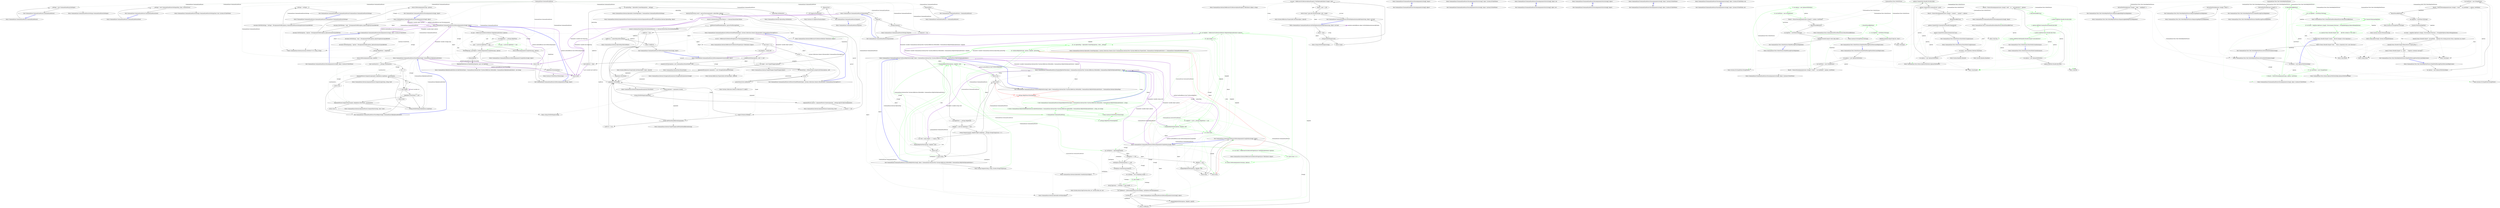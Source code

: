 digraph  {
n118 [label="CommandLine.CommandLineParser", span=""];
n0 [cluster="CommandLine.CommandLineParser.CommandLineParser()", label="Entry CommandLine.CommandLineParser.CommandLineParser()", span="46-46"];
n1 [cluster="CommandLine.CommandLineParser.CommandLineParser()", label="_settings = new CommandLineParserSettings()", span="48-48"];
n2 [cluster="CommandLine.CommandLineParser.CommandLineParser()", label="Exit CommandLine.CommandLineParser.CommandLineParser()", span="46-46"];
n3 [cluster="CommandLine.CommandLineParserSettings.CommandLineParserSettings()", label="Entry CommandLine.CommandLineParserSettings.CommandLineParserSettings()", span="52-52"];
n4 [cluster="CommandLine.CommandLineParser.CommandLineParser(bool)", label="Entry CommandLine.CommandLineParser.CommandLineParser(bool)", span="52-52"];
n5 [cluster="CommandLine.CommandLineParser.CommandLineParser(bool)", label="_settings = new CommandLineParserSettings(false, false, Console.Error)", span="54-54"];
n6 [cluster="CommandLine.CommandLineParser.CommandLineParser(bool)", label="Exit CommandLine.CommandLineParser.CommandLineParser(bool)", span="52-52"];
n7 [cluster="CommandLine.CommandLineParserSettings.CommandLineParserSettings(bool, bool, System.IO.TextWriter)", label="Entry CommandLine.CommandLineParserSettings.CommandLineParserSettings(bool, bool, System.IO.TextWriter)", span="112-112"];
n8 [cluster="CommandLine.CommandLineParser.CommandLineParser(CommandLine.CommandLineParserSettings)", label="Entry CommandLine.CommandLineParser.CommandLineParser(CommandLine.CommandLineParserSettings)", span="63-63"];
n9 [cluster="CommandLine.CommandLineParser.CommandLineParser(CommandLine.CommandLineParserSettings)", label="Assumes.NotNull(settings, ''settings'', SR.ArgumentNullException_CommandLineParserSettingsInstanceCannotBeNull)", span="65-65"];
n10 [cluster="CommandLine.CommandLineParser.CommandLineParser(CommandLine.CommandLineParserSettings)", label="_settings = settings", span="66-66"];
n12 [cluster="CommandLine.Internal.Assumes.NotNull<T>(T, string, string)", label="Entry CommandLine.Internal.Assumes.NotNull<T>(T, string, string)", span="52-52"];
n11 [cluster="CommandLine.CommandLineParser.CommandLineParser(CommandLine.CommandLineParserSettings)", label="Exit CommandLine.CommandLineParser.CommandLineParser(CommandLine.CommandLineParserSettings)", span="63-63"];
n13 [cluster="CommandLine.CommandLineParser.ParseArguments(string[], object)", label="Entry CommandLine.CommandLineParser.ParseArguments(string[], object)", span="87-87"];
n14 [cluster="CommandLine.CommandLineParser.ParseArguments(string[], object)", label="Assumes.NotNull(args, ''args'', SR.ArgumentNullException_ArgsStringArrayCannotBeNull)", span="89-89"];
n15 [cluster="CommandLine.CommandLineParser.ParseArguments(string[], object)", label="Assumes.NotNull(options, ''options'', SR.ArgumentNullException_OptionsInstanceCannotBeNull)", span="90-90"];
n16 [cluster="CommandLine.CommandLineParser.ParseArguments(string[], object)", label="return DoParseArguments(args, options);", span="92-92"];
n17 [cluster="CommandLine.CommandLineParser.ParseArguments(string[], object)", label="Exit CommandLine.CommandLineParser.ParseArguments(string[], object)", span="87-87"];
n18 [cluster="CommandLine.CommandLineParser.DoParseArguments(string[], object)", label="Entry CommandLine.CommandLineParser.DoParseArguments(string[], object)", span="117-117"];
n19 [cluster="CommandLine.CommandLineParser.ParseArguments(string[], object, System.IO.TextWriter)", label="Entry CommandLine.CommandLineParser.ParseArguments(string[], object, System.IO.TextWriter)", span="108-108"];
n20 [cluster="CommandLine.CommandLineParser.ParseArguments(string[], object, System.IO.TextWriter)", label="Assumes.NotNull(args, ''args'', SR.ArgumentNullException_ArgsStringArrayCannotBeNull)", span="110-110"];
n21 [cluster="CommandLine.CommandLineParser.ParseArguments(string[], object, System.IO.TextWriter)", label="Assumes.NotNull(options, ''options'', SR.ArgumentNullException_OptionsInstanceCannotBeNull)", span="111-111"];
n22 [cluster="CommandLine.CommandLineParser.ParseArguments(string[], object, System.IO.TextWriter)", label="_settings.HelpWriter = helpWriter", span="113-113"];
n23 [cluster="CommandLine.CommandLineParser.ParseArguments(string[], object, System.IO.TextWriter)", label="return DoParseArguments(args, options);", span="114-114"];
n24 [cluster="CommandLine.CommandLineParser.ParseArguments(string[], object, System.IO.TextWriter)", label="Exit CommandLine.CommandLineParser.ParseArguments(string[], object, System.IO.TextWriter)", span="108-108"];
n25 [cluster="CommandLine.CommandLineParser.DoParseArguments(string[], object)", label="var pair = ReflectionUtil.RetrieveMethod<HelpOptionAttribute>(options)", span="119-119"];
n28 [cluster="CommandLine.CommandLineParser.DoParseArguments(string[], object)", label="ParseHelp(args, pair.Right) || !DoParseArgumentsUsingVerbs(args, options)", span="125-125"];
n30 [cluster="CommandLine.CommandLineParser.DoParseArguments(string[], object)", label="HelpOptionAttribute.InvokeMethod(options, pair, out helpText)", span="128-128"];
n34 [cluster="CommandLine.CommandLineParser.DoParseArguments(string[], object)", label="return DoParseArgumentsUsingVerbs(args, options);", span="135-135"];
n26 [cluster="CommandLine.CommandLineParser.DoParseArguments(string[], object)", label="var helpWriter = _settings.HelpWriter", span="120-120"];
n36 [cluster="CommandLine.Internal.ReflectionUtil.RetrieveMethod<TAttribute>(object)", label="Entry CommandLine.Internal.ReflectionUtil.RetrieveMethod<TAttribute>(object)", span="70-70"];
n27 [cluster="CommandLine.CommandLineParser.DoParseArguments(string[], object)", label="pair != null && helpWriter != null", span="122-122"];
n31 [cluster="CommandLine.CommandLineParser.DoParseArguments(string[], object)", label="helpWriter.Write(helpText)", span="129-129"];
n29 [cluster="CommandLine.CommandLineParser.DoParseArguments(string[], object)", label="string helpText", span="127-127"];
n33 [cluster="CommandLine.CommandLineParser.DoParseArguments(string[], object)", label="return true;", span="132-132"];
n37 [cluster="CommandLine.CommandLineParser.ParseHelp(string[], CommandLine.HelpOptionAttribute)", label="Entry CommandLine.CommandLineParser.ParseHelp(string[], CommandLine.HelpOptionAttribute)", span="180-180"];
n38 [cluster="CommandLine.CommandLineParser.DoParseArgumentsUsingVerbs(string[], object)", label="Entry CommandLine.CommandLineParser.DoParseArgumentsUsingVerbs(string[], object)", span="58-58"];
n39 [cluster="CommandLine.HelpOptionAttribute.InvokeMethod(object, CommandLine.Internal.Pair<System.Reflection.MethodInfo, CommandLine.HelpOptionAttribute>, out string)", label="Entry CommandLine.HelpOptionAttribute.InvokeMethod(object, CommandLine.Internal.Pair<System.Reflection.MethodInfo, CommandLine.HelpOptionAttribute>, out string)", span="103-103"];
n32 [cluster="CommandLine.CommandLineParser.DoParseArguments(string[], object)", label="return false;", span="130-130"];
n40 [cluster="System.IO.TextWriter.Write(string)", label="Entry System.IO.TextWriter.Write(string)", span="0-0"];
n35 [cluster="CommandLine.CommandLineParser.DoParseArguments(string[], object)", label="Exit CommandLine.CommandLineParser.DoParseArguments(string[], object)", span="117-117"];
n41 [cluster="CommandLine.CommandLineParser.DoParseArgumentsCore(string[], object)", label="Entry CommandLine.CommandLineParser.DoParseArgumentsCore(string[], object)", span="138-138"];
n42 [cluster="CommandLine.CommandLineParser.DoParseArgumentsCore(string[], object)", label="bool hadError = false", span="140-140"];
n43 [cluster="CommandLine.CommandLineParser.DoParseArgumentsCore(string[], object)", label="var optionMap = OptionInfo.CreateMap(options, _settings)", span="141-141"];
n45 [cluster="CommandLine.CommandLineParser.DoParseArgumentsCore(string[], object)", label="var target = new TargetWrapper(options)", span="143-143"];
n46 [cluster="CommandLine.CommandLineParser.DoParseArgumentsCore(string[], object)", label="IArgumentEnumerator arguments = new StringArrayEnumerator(args)", span="145-145"];
n52 [cluster="CommandLine.CommandLineParser.DoParseArgumentsCore(string[], object)", label="Internal.ParserState result = parser.Parse(arguments, optionMap, options)", span="154-154"];
n54 [cluster="CommandLine.CommandLineParser.DoParseArgumentsCore(string[], object)", label="SetParserStateIfNeeded(options, parser.PostParsingState)", span="157-157"];
n61 [cluster="CommandLine.CommandLineParser.DoParseArgumentsCore(string[], object)", label="hadError |= !optionMap.EnforceRules()", span="175-175"];
n44 [cluster="CommandLine.CommandLineParser.DoParseArgumentsCore(string[], object)", label="optionMap.SetDefaults()", span="142-142"];
n64 [cluster="CommandLine.Internal.OptionInfo.CreateMap(object, CommandLine.CommandLineParserSettings)", label="Entry CommandLine.Internal.OptionInfo.CreateMap(object, CommandLine.CommandLineParserSettings)", span="73-73"];
n65 [cluster="CommandLine.Internal.OptionMap.SetDefaults()", label="Entry CommandLine.Internal.OptionMap.SetDefaults()", span="120-120"];
n66 [cluster="CommandLine.Internal.TargetWrapper.TargetWrapper(object)", label="Entry CommandLine.Internal.TargetWrapper.TargetWrapper(object)", span="43-43"];
n58 [cluster="CommandLine.CommandLineParser.DoParseArgumentsCore(string[], object)", label="target.IsValueListDefined", span="165-165"];
n59 [cluster="CommandLine.CommandLineParser.DoParseArgumentsCore(string[], object)", label="!target.AddValueItemIfAllowed(argument)", span="167-167"];
n47 [cluster="CommandLine.CommandLineParser.DoParseArgumentsCore(string[], object)", label="arguments.MoveNext()", span="146-146"];
n67 [cluster="CommandLine.Internal.StringArrayEnumerator.StringArrayEnumerator(string[])", label="Entry CommandLine.Internal.StringArrayEnumerator.StringArrayEnumerator(string[])", span="47-47"];
n48 [cluster="CommandLine.CommandLineParser.DoParseArgumentsCore(string[], object)", label="string argument = arguments.Current", span="148-148"];
n57 [cluster="CommandLine.CommandLineParser.DoParseArgumentsCore(string[], object)", label="arguments.MoveNext()", span="163-163"];
n68 [cluster="CommandLine.Internal.IArgumentEnumerator.MoveNext()", label="Entry CommandLine.Internal.IArgumentEnumerator.MoveNext()", span="48-48"];
n49 [cluster="CommandLine.CommandLineParser.DoParseArgumentsCore(string[], object)", label="!string.IsNullOrEmpty(argument)", span="149-149"];
n50 [cluster="CommandLine.CommandLineParser.DoParseArgumentsCore(string[], object)", label="ArgumentParser parser = ArgumentParser.Create(argument, _settings.IgnoreUnknownArguments)", span="151-151"];
n69 [cluster="string.IsNullOrEmpty(string)", label="Entry string.IsNullOrEmpty(string)", span="0-0"];
n51 [cluster="CommandLine.CommandLineParser.DoParseArgumentsCore(string[], object)", label="parser != null", span="152-152"];
n70 [cluster="CommandLine.Internal.ArgumentParser.Create(string, bool)", label="Entry CommandLine.Internal.ArgumentParser.Create(string, bool)", span="57-57"];
n53 [cluster="CommandLine.CommandLineParser.DoParseArgumentsCore(string[], object)", label="(result & Internal.ParserState.Failure) == Internal.ParserState.Failure", span="155-155"];
n71 [cluster="CommandLine.Internal.ArgumentParser.Parse(CommandLine.Internal.IArgumentEnumerator, CommandLine.Internal.OptionMap, object)", label="Entry CommandLine.Internal.ArgumentParser.Parse(CommandLine.Internal.IArgumentEnumerator, CommandLine.Internal.OptionMap, object)", span="48-48"];
n56 [cluster="CommandLine.CommandLineParser.DoParseArgumentsCore(string[], object)", label="(result & Internal.ParserState.MoveOnNextElement) == Internal.ParserState.MoveOnNextElement", span="162-162"];
n55 [cluster="CommandLine.CommandLineParser.DoParseArgumentsCore(string[], object)", label="hadError = true", span="158-158"];
n72 [cluster="CommandLine.CommandLineParser.SetParserStateIfNeeded(object, System.Collections.Generic.IEnumerable<CommandLine.ParsingError>)", label="Entry CommandLine.CommandLineParser.SetParserStateIfNeeded(object, System.Collections.Generic.IEnumerable<CommandLine.ParsingError>)", span="206-206"];
n60 [cluster="CommandLine.CommandLineParser.DoParseArgumentsCore(string[], object)", label="hadError = true", span="169-169"];
n73 [cluster="CommandLine.Internal.TargetWrapper.AddValueItemIfAllowed(string)", label="Entry CommandLine.Internal.TargetWrapper.AddValueItemIfAllowed(string)", span="55-55"];
n62 [cluster="CommandLine.CommandLineParser.DoParseArgumentsCore(string[], object)", label="return !hadError;", span="177-177"];
n74 [cluster="CommandLine.Internal.OptionMap.EnforceRules()", label="Entry CommandLine.Internal.OptionMap.EnforceRules()", span="115-115"];
n63 [cluster="CommandLine.CommandLineParser.DoParseArgumentsCore(string[], object)", label="Exit CommandLine.CommandLineParser.DoParseArgumentsCore(string[], object)", span="138-138"];
n75 [cluster="CommandLine.CommandLineParser.ParseHelp(string[], CommandLine.HelpOptionAttribute)", label="bool caseSensitive = _settings.CaseSensitive", span="182-182"];
n77 [cluster="CommandLine.CommandLineParser.ParseHelp(string[], CommandLine.HelpOptionAttribute)", label="i < args.Length", span="184-184"];
n78 [cluster="CommandLine.CommandLineParser.ParseHelp(string[], CommandLine.HelpOptionAttribute)", label="helpOption.ShortName != null", span="186-186"];
n79 [cluster="CommandLine.CommandLineParser.ParseHelp(string[], CommandLine.HelpOptionAttribute)", label="ArgumentParser.CompareShort(args[i], helpOption.ShortName, caseSensitive)", span="188-188"];
n81 [cluster="CommandLine.CommandLineParser.ParseHelp(string[], CommandLine.HelpOptionAttribute)", label="!string.IsNullOrEmpty(helpOption.LongName)", span="194-194"];
n82 [cluster="CommandLine.CommandLineParser.ParseHelp(string[], CommandLine.HelpOptionAttribute)", label="ArgumentParser.CompareLong(args[i], helpOption.LongName, caseSensitive)", span="196-196"];
n76 [cluster="CommandLine.CommandLineParser.ParseHelp(string[], CommandLine.HelpOptionAttribute)", label="int i = 0", span="184-184"];
n84 [cluster="CommandLine.CommandLineParser.ParseHelp(string[], CommandLine.HelpOptionAttribute)", label="i++", span="184-184"];
n85 [cluster="CommandLine.CommandLineParser.ParseHelp(string[], CommandLine.HelpOptionAttribute)", label="return false;", span="203-203"];
n80 [cluster="CommandLine.CommandLineParser.ParseHelp(string[], CommandLine.HelpOptionAttribute)", label="return true;", span="190-190"];
n87 [cluster="CommandLine.Internal.ArgumentParser.CompareShort(string, char?, bool)", label="Entry CommandLine.Internal.ArgumentParser.CompareShort(string, char?, bool)", span="99-99"];
n83 [cluster="CommandLine.CommandLineParser.ParseHelp(string[], CommandLine.HelpOptionAttribute)", label="return true;", span="198-198"];
n88 [cluster="CommandLine.Internal.ArgumentParser.CompareLong(string, string, bool)", label="Entry CommandLine.Internal.ArgumentParser.CompareLong(string, string, bool)", span="104-104"];
n86 [cluster="CommandLine.CommandLineParser.ParseHelp(string[], CommandLine.HelpOptionAttribute)", label="Exit CommandLine.CommandLineParser.ParseHelp(string[], CommandLine.HelpOptionAttribute)", span="180-180"];
n89 [cluster="CommandLine.CommandLineParser.SetParserStateIfNeeded(object, System.Collections.Generic.IEnumerable<CommandLine.ParsingError>)", label="var list = ReflectionUtil.RetrievePropertyList<ParserStateAttribute>(options)", span="208-208"];
n93 [cluster="CommandLine.CommandLineParser.SetParserStateIfNeeded(object, System.Collections.Generic.IEnumerable<CommandLine.ParsingError>)", label="property.GetValue(options, null) == null", span="215-215"];
n94 [cluster="CommandLine.CommandLineParser.SetParserStateIfNeeded(object, System.Collections.Generic.IEnumerable<CommandLine.ParsingError>)", label="property.SetValue(options, new CommandLine.ParserState(), null)", span="218-218"];
n95 [cluster="CommandLine.CommandLineParser.SetParserStateIfNeeded(object, System.Collections.Generic.IEnumerable<CommandLine.ParsingError>)", label="var parserState = (IParserState) property.GetValue(options, null)", span="220-220"];
n96 [cluster="CommandLine.CommandLineParser.SetParserStateIfNeeded(object, System.Collections.Generic.IEnumerable<CommandLine.ParsingError>)", label=errors, span="221-221"];
n90 [cluster="CommandLine.CommandLineParser.SetParserStateIfNeeded(object, System.Collections.Generic.IEnumerable<CommandLine.ParsingError>)", label="list.Count == 0", span="209-209"];
n99 [cluster="CommandLine.Internal.ReflectionUtil.RetrievePropertyList<TAttribute>(object)", label="Entry CommandLine.Internal.ReflectionUtil.RetrievePropertyList<TAttribute>(object)", span="43-43"];
n92 [cluster="CommandLine.CommandLineParser.SetParserStateIfNeeded(object, System.Collections.Generic.IEnumerable<CommandLine.ParsingError>)", label="var property = list[0].Left", span="213-213"];
n91 [cluster="CommandLine.CommandLineParser.SetParserStateIfNeeded(object, System.Collections.Generic.IEnumerable<CommandLine.ParsingError>)", label="return;", span="211-211"];
n100 [cluster="System.Reflection.PropertyInfo.GetValue(object, object[])", label="Entry System.Reflection.PropertyInfo.GetValue(object, object[])", span="0-0"];
n101 [cluster="CommandLine.ParserState.ParserState()", label="Entry CommandLine.ParserState.ParserState()", span="47-47"];
n102 [cluster="System.Reflection.PropertyInfo.SetValue(object, object, object[])", label="Entry System.Reflection.PropertyInfo.SetValue(object, object, object[])", span="0-0"];
n97 [cluster="CommandLine.CommandLineParser.SetParserStateIfNeeded(object, System.Collections.Generic.IEnumerable<CommandLine.ParsingError>)", label="parserState.Errors.Add(error)", span="223-223"];
n98 [cluster="CommandLine.CommandLineParser.SetParserStateIfNeeded(object, System.Collections.Generic.IEnumerable<CommandLine.ParsingError>)", label="Exit CommandLine.CommandLineParser.SetParserStateIfNeeded(object, System.Collections.Generic.IEnumerable<CommandLine.ParsingError>)", span="206-206"];
n103 [cluster="System.Collections.Generic.ICollection<T>.Add(T)", label="Entry System.Collections.Generic.ICollection<T>.Add(T)", span="0-0"];
n104 [cluster="CommandLine.CommandLineParser.Dispose()", label="Entry CommandLine.CommandLineParser.Dispose()", span="227-227"];
n105 [cluster="CommandLine.CommandLineParser.Dispose()", label="Dispose(true)", span="229-229"];
n106 [cluster="CommandLine.CommandLineParser.Dispose()", label="GC.SuppressFinalize(this)", span="231-231"];
n108 [cluster="CommandLine.CommandLineParser.Dispose(bool)", label="Entry CommandLine.CommandLineParser.Dispose(bool)", span="234-234"];
n107 [cluster="CommandLine.CommandLineParser.Dispose()", label="Exit CommandLine.CommandLineParser.Dispose()", span="227-227"];
n109 [cluster="System.GC.SuppressFinalize(object)", label="Entry System.GC.SuppressFinalize(object)", span="0-0"];
n110 [cluster="CommandLine.CommandLineParser.Dispose(bool)", label="!_disposed", span="236-236"];
n111 [cluster="CommandLine.CommandLineParser.Dispose(bool)", label="_settings.Dispose()", span="238-238"];
n113 [cluster="CommandLine.CommandLineParser.Dispose(bool)", label="Exit CommandLine.CommandLineParser.Dispose(bool)", span="234-234"];
n112 [cluster="CommandLine.CommandLineParser.Dispose(bool)", label="_disposed = true", span="239-239"];
n114 [cluster="CommandLine.CommandLineParserSettings.Dispose()", label="Entry CommandLine.CommandLineParserSettings.Dispose()", span="167-167"];
n115 [cluster="CommandLine.CommandLineParser.~CommandLineParser()", label="Entry CommandLine.CommandLineParser.~CommandLineParser()", span="243-243"];
n116 [cluster="CommandLine.CommandLineParser.~CommandLineParser()", label="Dispose(false)", span="245-245"];
n117 [cluster="CommandLine.CommandLineParser.~CommandLineParser()", label="Exit CommandLine.CommandLineParser.~CommandLineParser()", span="243-243"];
d27 [cluster="CommandLine.CommandLineParser.DoParseArguments(string[], object)", color=green, community=0, label="26: pair != null && helpWriter != null", span="122-122"];
m0_41 [cluster="CommandLine.CommandLineParser.DisplayHelpVerbText(object, CommandLine.Internal.Pair<System.Reflection.MethodInfo, CommandLine.HelpVerbOptionAttribute>, string)", file="CommandLineParser.Verbs.cs", label="Entry CommandLine.CommandLineParser.DisplayHelpVerbText(object, CommandLine.Internal.Pair<System.Reflection.MethodInfo, CommandLine.HelpVerbOptionAttribute>, string)", span="127-127"];
m0_56 [cluster="CommandLine.CommandLineParser.TryParseHelpVerb(string[], object, CommandLine.Internal.Pair<System.Reflection.MethodInfo, CommandLine.HelpVerbOptionAttribute>, CommandLine.Internal.OptionMap)", color=green, community=0, file="CommandLineParser.Verbs.cs", label="7: DisplayHelpVerbText(options, helpInfo, verb)", span="132-132"];
m0_57 [cluster="CommandLine.CommandLineParser.TryParseHelpVerb(string[], object, CommandLine.Internal.Pair<System.Reflection.MethodInfo, CommandLine.HelpVerbOptionAttribute>, CommandLine.Internal.OptionMap)", file="CommandLineParser.Verbs.cs", label="return true;", span="133-133"];
m0_58 [cluster="CommandLine.CommandLineParser.TryParseHelpVerb(string[], object, CommandLine.Internal.Pair<System.Reflection.MethodInfo, CommandLine.HelpVerbOptionAttribute>, CommandLine.Internal.OptionMap)", file="CommandLineParser.Verbs.cs", label="return false;", span="136-136"];
m0_59 [cluster="CommandLine.CommandLineParser.TryParseHelpVerb(string[], object, CommandLine.Internal.Pair<System.Reflection.MethodInfo, CommandLine.HelpVerbOptionAttribute>, CommandLine.Internal.OptionMap)", file="CommandLineParser.Verbs.cs", label="Exit CommandLine.CommandLineParser.TryParseHelpVerb(string[], object, CommandLine.Internal.Pair<System.Reflection.MethodInfo, CommandLine.HelpVerbOptionAttribute>, CommandLine.Internal.OptionMap)", span="111-111"];
m0_60 [cluster="CommandLine.CommandLineParser.DisplayHelpVerbText(object, CommandLine.Internal.Pair<System.Reflection.MethodInfo, CommandLine.HelpVerbOptionAttribute>, string)", color=red, community=0, file="CommandLineParser.Verbs.cs", label="0: _settings.HelpWriter.Write(helpText)", span="138-138"];
m0_61 [cluster="CommandLine.CommandLineParser.DisplayHelpVerbText(object, CommandLine.Internal.Pair<System.Reflection.MethodInfo, CommandLine.HelpVerbOptionAttribute>, string)", color=green, community=0, file="CommandLineParser.Verbs.cs", label="7: Exit CommandLine.CommandLineParser.DisplayHelpVerbText(object, CommandLine.Internal.Pair<System.Reflection.MethodInfo, CommandLine.HelpVerbOptionAttribute>, string)", span="127-127"];
m0_62 [cluster="CommandLine.HelpVerbOptionAttribute.InvokeMethod(object, CommandLine.Internal.Pair<System.Reflection.MethodInfo, CommandLine.HelpVerbOptionAttribute>, string, out string)", color=green, community=0, file="CommandLineParser.Verbs.cs", label="0: Entry CommandLine.HelpVerbOptionAttribute.InvokeMethod(object, CommandLine.Internal.Pair<System.Reflection.MethodInfo, CommandLine.HelpVerbOptionAttribute>, string, out string)", span="86-86"];
m0_63 [cluster="System.IO.TextWriter.Write(string)", color=green, community=0, file="CommandLineParser.Verbs.cs", label="7: Entry System.IO.TextWriter.Write(string)", span="0-0"];
m0_64 [cluster="CommandLine.CommandLineParser.DisplayHelpVerbText(object, CommandLine.Internal.Pair<System.Reflection.MethodInfo, CommandLine.HelpVerbOptionAttribute>, string)", color=green, community=0, file="CommandLineParser.Verbs.cs", label="7: CommandLine.CommandLineParser", span=""];
m0_65 [cluster="CommandLine.CommandLineParser.DisplayHelpVerbText(object, CommandLine.Internal.Pair<System.Reflection.MethodInfo, CommandLine.HelpVerbOptionAttribute>, string)", color=green, community=0, file="CommandLineParser.Verbs.cs", label="0: _settings.HelpWriter.Write(helpText)", span="150-150"];
m0_43 [cluster="CommandLine.CommandLineParser.TryParseHelpVerb(string[], object, CommandLine.Internal.Pair<System.Reflection.MethodInfo, CommandLine.HelpVerbOptionAttribute>)", file="CommandLineParser.Verbs.cs", label="Entry CommandLine.CommandLineParser.TryParseHelpVerb(string[], object, CommandLine.Internal.Pair<System.Reflection.MethodInfo, CommandLine.HelpVerbOptionAttribute>)", span="111-111"];
m0_50 [cluster="CommandLine.CommandLineParser.TryParseHelpVerb(string[], object, CommandLine.Internal.Pair<System.Reflection.MethodInfo, CommandLine.HelpVerbOptionAttribute>)", file="CommandLineParser.Verbs.cs", label="var verb = args.Length > 1 ? args[1] : null", span="119-119"];
m0_54 [cluster="CommandLine.CommandLineParser.TryParseHelpVerb(string[], object, CommandLine.Internal.Pair<System.Reflection.MethodInfo, CommandLine.HelpVerbOptionAttribute>)", file="CommandLineParser.Verbs.cs", label="Exit CommandLine.CommandLineParser.TryParseHelpVerb(string[], object, CommandLine.Internal.Pair<System.Reflection.MethodInfo, CommandLine.HelpVerbOptionAttribute>)", span="111-111"];
m0_55 [cluster="string.Compare(string, string, System.StringComparison)", file="CommandLineParser.Verbs.cs", label="Entry string.Compare(string, string, System.StringComparison)", span="0-0"];
m0_51 [cluster="CommandLine.CommandLineParser.TryParseHelpVerb(string[], object, CommandLine.Internal.Pair<System.Reflection.MethodInfo, CommandLine.HelpVerbOptionAttribute>)", file="CommandLineParser.Verbs.cs", label="DisplayHelpVerbText(options, helpInfo, verb)", span="120-120"];
m0_53 [cluster="CommandLine.CommandLineParser.TryParseHelpVerb(string[], object, CommandLine.Internal.Pair<System.Reflection.MethodInfo, CommandLine.HelpVerbOptionAttribute>)", file="CommandLineParser.Verbs.cs", label="return false;", span="124-124"];
m0_47 [cluster="CommandLine.CommandLineParser.TryParseHelpVerb(string[], object, CommandLine.Internal.Pair<System.Reflection.MethodInfo, CommandLine.HelpVerbOptionAttribute>)", file="CommandLineParser.Verbs.cs", label="var helpWriter = _settings.HelpWriter", span="113-113"];
m0_48 [cluster="CommandLine.CommandLineParser.TryParseHelpVerb(string[], object, CommandLine.Internal.Pair<System.Reflection.MethodInfo, CommandLine.HelpVerbOptionAttribute>)", file="CommandLineParser.Verbs.cs", label="helpInfo != null && helpWriter != null", span="114-114"];
m0_49 [cluster="CommandLine.CommandLineParser.TryParseHelpVerb(string[], object, CommandLine.Internal.Pair<System.Reflection.MethodInfo, CommandLine.HelpVerbOptionAttribute>)", file="CommandLineParser.Verbs.cs", label="string.Compare(args[0], helpInfo.Right.LongName, _settings.StringComparison) == 0", span="116-116"];
m0_52 [cluster="CommandLine.CommandLineParser.TryParseHelpVerb(string[], object, CommandLine.Internal.Pair<System.Reflection.MethodInfo, CommandLine.HelpVerbOptionAttribute>)", file="CommandLineParser.Verbs.cs", label="return true;", span="121-121"];
m0_45 [cluster="CommandLine.Internal.OptionInfo.CreateInstance(object)", file="CommandLineParser.Verbs.cs", label="Entry CommandLine.Internal.OptionInfo.CreateInstance(object)", span="58-58"];
m0_9 [cluster="CommandLine.Internal.ReflectionUtil.RetrieveOptionProperty<TAttribute>(object, string)", file="CommandLineParser.Verbs.cs", label="Entry CommandLine.Internal.ReflectionUtil.RetrieveOptionProperty<TAttribute>(object, string)", span="151-151"];
m0_42 [cluster="CommandLine.Internal.OptionInfo.CreateMap(object, System.Collections.Generic.IList<CommandLine.Internal.Pair<System.Reflection.PropertyInfo, CommandLine.VerbOptionAttribute>>, CommandLine.CommandLineParserSettings)", file="CommandLineParser.Verbs.cs", label="Entry CommandLine.Internal.OptionInfo.CreateMap(object, System.Collections.Generic.IList<CommandLine.Internal.Pair<System.Reflection.PropertyInfo, CommandLine.VerbOptionAttribute>>, CommandLine.CommandLineParserSettings)", span="73-73"];
m0_11 [cluster="CommandLine.CommandLineParser.DoParseArgumentsUsingVerbs(string[], object)", file="CommandLineParser.Verbs.cs", label="Entry CommandLine.CommandLineParser.DoParseArgumentsUsingVerbs(string[], object)", span="58-58"];
m0_12 [cluster="CommandLine.CommandLineParser.DoParseArgumentsUsingVerbs(string[], object)", color=green, community=0, file="CommandLineParser.Verbs.cs", label="25: var verbs = ReflectionUtil.RetrievePropertyList<VerbOptionAttribute>(options)", span="60-60"];
m0_14 [cluster="CommandLine.CommandLineParser.DoParseArgumentsUsingVerbs(string[], object)", color=green, community=0, file="CommandLineParser.Verbs.cs", label="25: return DoParseArgumentsCore(args, options);", span="64-64"];
m0_15 [cluster="CommandLine.CommandLineParser.DoParseArgumentsUsingVerbs(string[], object)", color=green, community=0, file="CommandLineParser.Verbs.cs", label="25: var helpInfo = ReflectionUtil.RetrieveMethod<HelpVerbOptionAttribute>(options)", span="66-66"];
m0_16 [cluster="CommandLine.CommandLineParser.DoParseArgumentsUsingVerbs(string[], object)", color=green, community=0, file="CommandLineParser.Verbs.cs", label="25: args.Length == 0", span="67-67"];
m0_18 [cluster="CommandLine.CommandLineParser.DoParseArgumentsUsingVerbs(string[], object)", color=green, community=0, file="CommandLineParser.Verbs.cs", label="7: DisplayHelpVerbText(options, helpInfo, null)", span="71-71"];
m0_20 [cluster="CommandLine.CommandLineParser.DoParseArgumentsUsingVerbs(string[], object)", color=green, community=0, file="CommandLineParser.Verbs.cs", label="25: var optionMap = OptionInfo.CreateMap(options, verbs, _settings)", span="75-75"];
m0_21 [cluster="CommandLine.CommandLineParser.DoParseArgumentsUsingVerbs(string[], object)", color=green, community=0, file="CommandLineParser.Verbs.cs", label="25: TryParseHelpVerb(args, options, helpInfo, optionMap)", span="77-77"];
m0_23 [cluster="CommandLine.CommandLineParser.DoParseArgumentsUsingVerbs(string[], object)", file="CommandLineParser.Verbs.cs", label="var verbOption = optionMap[args[0]]", span="82-82"];
m0_26 [cluster="CommandLine.CommandLineParser.DoParseArgumentsUsingVerbs(string[], object)", file="CommandLineParser.Verbs.cs", label="DisplayHelpVerbText(options, helpInfo, null)", span="88-88"];
m0_28 [cluster="CommandLine.CommandLineParser.DoParseArgumentsUsingVerbs(string[], object)", file="CommandLineParser.Verbs.cs", label="verbOption.GetValue(options) == null", span="92-92"];
m0_29 [cluster="CommandLine.CommandLineParser.DoParseArgumentsUsingVerbs(string[], object)", file="CommandLineParser.Verbs.cs", label="verbOption.CreateInstance(options)", span="95-95"];
m0_30 [cluster="CommandLine.CommandLineParser.DoParseArgumentsUsingVerbs(string[], object)", file="CommandLineParser.Verbs.cs", label="var verbArgs = new string[args.Length - 1]", span="97-97"];
m0_31 [cluster="CommandLine.CommandLineParser.DoParseArgumentsUsingVerbs(string[], object)", color=green, community=0, file="CommandLineParser.Verbs.cs", label="25: args.Length > 1", span="98-98"];
m0_32 [cluster="CommandLine.CommandLineParser.DoParseArgumentsUsingVerbs(string[], object)", file="CommandLineParser.Verbs.cs", label="Array.Copy(args, 1, verbArgs, 0, args.Length - 1)", span="100-100"];
m0_33 [cluster="CommandLine.CommandLineParser.DoParseArgumentsUsingVerbs(string[], object)", file="CommandLineParser.Verbs.cs", label="var verbResult = DoParseArgumentsCore(verbArgs, verbOption.GetValue(options))", span="102-102"];
m0_35 [cluster="CommandLine.CommandLineParser.DoParseArgumentsUsingVerbs(string[], object)", file="CommandLineParser.Verbs.cs", label="DisplayHelpVerbText(options, helpInfo, args[0])", span="106-106"];
m0_13 [cluster="CommandLine.CommandLineParser.DoParseArgumentsUsingVerbs(string[], object)", color=green, community=0, file="CommandLineParser.Verbs.cs", label="25: verbs.Count == 0", span="61-61"];
m0_17 [cluster="CommandLine.CommandLineParser.DoParseArgumentsUsingVerbs(string[], object)", color=green, community=0, file="CommandLineParser.Verbs.cs", label="25: helpInfo != null || _settings.HelpWriter != null", span="69-69"];
m0_25 [cluster="CommandLine.CommandLineParser.DoParseArgumentsUsingVerbs(string[], object)", file="CommandLineParser.Verbs.cs", label="helpInfo != null", span="86-86"];
m0_19 [cluster="CommandLine.CommandLineParser.DoParseArgumentsUsingVerbs(string[], object)", color=green, community=0, file="CommandLineParser.Verbs.cs", label="25: return false;", span="73-73"];
m0_22 [cluster="CommandLine.CommandLineParser.DoParseArgumentsUsingVerbs(string[], object)", file="CommandLineParser.Verbs.cs", label="return false;", span="80-80"];
m0_24 [cluster="CommandLine.CommandLineParser.DoParseArgumentsUsingVerbs(string[], object)", file="CommandLineParser.Verbs.cs", label="verbOption == null", span="84-84"];
m0_27 [cluster="CommandLine.CommandLineParser.DoParseArgumentsUsingVerbs(string[], object)", file="CommandLineParser.Verbs.cs", label="return false;", span="90-90"];
m0_34 [cluster="CommandLine.CommandLineParser.DoParseArgumentsUsingVerbs(string[], object)", file="CommandLineParser.Verbs.cs", label="!verbResult", span="103-103"];
m0_36 [cluster="CommandLine.CommandLineParser.DoParseArgumentsUsingVerbs(string[], object)", file="CommandLineParser.Verbs.cs", label="return verbResult;", span="108-108"];
m0_37 [cluster="CommandLine.CommandLineParser.DoParseArgumentsUsingVerbs(string[], object)", file="CommandLineParser.Verbs.cs", label="Exit CommandLine.CommandLineParser.DoParseArgumentsUsingVerbs(string[], object)", span="58-58"];
m0_8 [cluster="string.IsNullOrEmpty(string)", file="CommandLineParser.Verbs.cs", label="Entry string.IsNullOrEmpty(string)", span="0-0"];
m0_38 [cluster="CommandLine.Internal.ReflectionUtil.RetrievePropertyList<TAttribute>(object)", file="CommandLineParser.Verbs.cs", label="Entry CommandLine.Internal.ReflectionUtil.RetrievePropertyList<TAttribute>(object)", span="43-43"];
m0_0 [cluster="CommandLine.CommandLineParser.GetVerbOptionsInstanceByName(string, object, out bool)", file="CommandLineParser.Verbs.cs", label="Entry CommandLine.CommandLineParser.GetVerbOptionsInstanceByName(string, object, out bool)", span="46-46"];
m0_1 [cluster="CommandLine.CommandLineParser.GetVerbOptionsInstanceByName(string, object, out bool)", file="CommandLineParser.Verbs.cs", label="found = false", span="48-48"];
m0_2 [cluster="CommandLine.CommandLineParser.GetVerbOptionsInstanceByName(string, object, out bool)", file="CommandLineParser.Verbs.cs", label="string.IsNullOrEmpty(verb)", span="49-49"];
m0_3 [cluster="CommandLine.CommandLineParser.GetVerbOptionsInstanceByName(string, object, out bool)", file="CommandLineParser.Verbs.cs", label="return target;", span="51-51"];
m0_4 [cluster="CommandLine.CommandLineParser.GetVerbOptionsInstanceByName(string, object, out bool)", file="CommandLineParser.Verbs.cs", label="var pair = ReflectionUtil.RetrieveOptionProperty<VerbOptionAttribute>(target, verb)", span="53-53"];
m0_6 [cluster="CommandLine.CommandLineParser.GetVerbOptionsInstanceByName(string, object, out bool)", file="CommandLineParser.Verbs.cs", label="return found ? pair.Left.GetValue(target, null) : target;", span="55-55"];
m0_5 [cluster="CommandLine.CommandLineParser.GetVerbOptionsInstanceByName(string, object, out bool)", file="CommandLineParser.Verbs.cs", label="found = pair != null", span="54-54"];
m0_7 [cluster="CommandLine.CommandLineParser.GetVerbOptionsInstanceByName(string, object, out bool)", file="CommandLineParser.Verbs.cs", label="Exit CommandLine.CommandLineParser.GetVerbOptionsInstanceByName(string, object, out bool)", span="46-46"];
m0_46 [cluster="System.Array.Copy(System.Array, int, System.Array, int, int)", file="CommandLineParser.Verbs.cs", label="Entry System.Array.Copy(System.Array, int, System.Array, int, int)", span="0-0"];
m0_39 [cluster="CommandLine.CommandLineParser.DoParseArgumentsCore(string[], object)", file="CommandLineParser.Verbs.cs", label="Entry CommandLine.CommandLineParser.DoParseArgumentsCore(string[], object)", span="138-138"];
m0_10 [cluster="System.Reflection.PropertyInfo.GetValue(object, object[])", file="CommandLineParser.Verbs.cs", label="Entry System.Reflection.PropertyInfo.GetValue(object, object[])", span="0-0"];
m0_44 [cluster="CommandLine.Internal.OptionInfo.GetValue(object)", file="CommandLineParser.Verbs.cs", label="Entry CommandLine.Internal.OptionInfo.GetValue(object)", span="50-50"];
m1_0 [cluster="CommandLine.ICommandLineParser.ParseArguments(string[], object)", file="ICommandLineParser.cs", label="Entry CommandLine.ICommandLineParser.ParseArguments(string[], object)", span="57-57"];
m1_1 [cluster="CommandLine.ICommandLineParser.ParseArguments(string[], object)", file="ICommandLineParser.cs", label="Exit CommandLine.ICommandLineParser.ParseArguments(string[], object)", span="57-57"];
m1_8 [cluster="CommandLine.ICommandLineParser.ParseArgumentsStrict(string[], object, System.IO.TextWriter)", file="ICommandLineParser.cs", label="Entry CommandLine.ICommandLineParser.ParseArgumentsStrict(string[], object, System.IO.TextWriter)", span="115-115"];
m1_9 [cluster="CommandLine.ICommandLineParser.ParseArgumentsStrict(string[], object, System.IO.TextWriter)", file="ICommandLineParser.cs", label="Exit CommandLine.ICommandLineParser.ParseArgumentsStrict(string[], object, System.IO.TextWriter)", span="115-115"];
m1_6 [cluster="CommandLine.ICommandLineParser.ParseArgumentsStrict(string[], object, int)", file="ICommandLineParser.cs", label="Entry CommandLine.ICommandLineParser.ParseArgumentsStrict(string[], object, int)", span="99-99"];
m1_7 [cluster="CommandLine.ICommandLineParser.ParseArgumentsStrict(string[], object, int)", file="ICommandLineParser.cs", label="Exit CommandLine.ICommandLineParser.ParseArgumentsStrict(string[], object, int)", span="99-99"];
m1_4 [cluster="CommandLine.ICommandLineParser.ParseArgumentsStrict(string[], object)", file="ICommandLineParser.cs", label="Entry CommandLine.ICommandLineParser.ParseArgumentsStrict(string[], object)", span="85-85"];
m1_5 [cluster="CommandLine.ICommandLineParser.ParseArgumentsStrict(string[], object)", file="ICommandLineParser.cs", label="Exit CommandLine.ICommandLineParser.ParseArgumentsStrict(string[], object)", span="85-85"];
m1_2 [cluster="CommandLine.ICommandLineParser.ParseArguments(string[], object, System.IO.TextWriter)", file="ICommandLineParser.cs", label="Entry CommandLine.ICommandLineParser.ParseArguments(string[], object, System.IO.TextWriter)", span="72-72"];
m1_3 [cluster="CommandLine.ICommandLineParser.ParseArguments(string[], object, System.IO.TextWriter)", file="ICommandLineParser.cs", label="Exit CommandLine.ICommandLineParser.ParseArguments(string[], object, System.IO.TextWriter)", span="72-72"];
m1_10 [cluster="CommandLine.ICommandLineParser.ParseArguments(string[], object, System.IO.TextWriter, int)", file="ICommandLineParser.cs", label="Entry CommandLine.ICommandLineParser.ParseArguments(string[], object, System.IO.TextWriter, int)", span="132-132"];
m1_11 [cluster="CommandLine.ICommandLineParser.ParseArguments(string[], object, System.IO.TextWriter, int)", file="ICommandLineParser.cs", label="Exit CommandLine.ICommandLineParser.ParseArguments(string[], object, System.IO.TextWriter, int)", span="132-132"];
m4_13 [cluster="CommandLine.ICommandLineParser.ParseArguments(string[], object)", file="VerbsFixture.cs", label="Entry CommandLine.ICommandLineParser.ParseArguments(string[], object)", span="57-57"];
m4_39 [cluster="CommandLine.Tests.CommandLineParserBaseFixture.ResultShouldBeFalse()", file="VerbsFixture.cs", label="Entry CommandLine.Tests.CommandLineParserBaseFixture.ResultShouldBeFalse()", span="64-64"];
m4_29 [cluster="CommandLine.Tests.VerbsFixture.FailedParsingPrintsHelpIndex()", file="VerbsFixture.cs", label="Entry CommandLine.Tests.VerbsFixture.FailedParsingPrintsHelpIndex()", span="74-74"];
m4_30 [cluster="CommandLine.Tests.VerbsFixture.FailedParsingPrintsHelpIndex()", color=green, community=0, file="VerbsFixture.cs", label="3: var options = new OptionsWithVerbs()", span="76-76"];
m4_31 [cluster="CommandLine.Tests.VerbsFixture.FailedParsingPrintsHelpIndex()", color=green, community=0, file="VerbsFixture.cs", label="9: var testWriter = new StringWriter()", span="77-77"];
m4_32 [cluster="CommandLine.Tests.VerbsFixture.FailedParsingPrintsHelpIndex()", file="VerbsFixture.cs", label="Result = Parser.ParseArguments(new string[] {}, options, testWriter)", span="78-78"];
m4_34 [cluster="CommandLine.Tests.VerbsFixture.FailedParsingPrintsHelpIndex()", file="VerbsFixture.cs", label="var helpText = testWriter.ToString()", span="82-82"];
m4_33 [cluster="CommandLine.Tests.VerbsFixture.FailedParsingPrintsHelpIndex()", file="VerbsFixture.cs", label="ResultShouldBeFalse()", span="80-80"];
m4_35 [cluster="CommandLine.Tests.VerbsFixture.FailedParsingPrintsHelpIndex()", file="VerbsFixture.cs", label="helpText.Should().Equal(''verbs help index'')", span="83-83"];
m4_36 [cluster="CommandLine.Tests.VerbsFixture.FailedParsingPrintsHelpIndex()", file="VerbsFixture.cs", label="Exit CommandLine.Tests.VerbsFixture.FailedParsingPrintsHelpIndex()", span="74-74"];
m4_40 [cluster="System.IO.StringWriter.ToString()", file="VerbsFixture.cs", label="Entry System.IO.StringWriter.ToString()", span="0-0"];
m4_37 [cluster="System.IO.StringWriter.StringWriter()", file="VerbsFixture.cs", label="Entry System.IO.StringWriter.StringWriter()", span="0-0"];
m4_0 [cluster="CommandLine.Tests.VerbsFixture.ParseVerbsCreateInstance()", file="VerbsFixture.cs", label="Entry CommandLine.Tests.VerbsFixture.ParseVerbsCreateInstance()", span="42-42"];
m4_1 [cluster="CommandLine.Tests.VerbsFixture.ParseVerbsCreateInstance()", file="VerbsFixture.cs", label="var options = new OptionsWithVerbs()", span="44-44"];
m4_2 [cluster="CommandLine.Tests.VerbsFixture.ParseVerbsCreateInstance()", file="VerbsFixture.cs", label="options.AddVerb.Should().Be.Null()", span="45-45"];
m4_3 [cluster="CommandLine.Tests.VerbsFixture.ParseVerbsCreateInstance()", file="VerbsFixture.cs", label="Result = Parser.ParseArguments(new string[] {''add'', ''-p'', ''untracked.bin''} , options)", span="47-47"];
m4_5 [cluster="CommandLine.Tests.VerbsFixture.ParseVerbsCreateInstance()", color=green, community=0, file="VerbsFixture.cs", label="1: options.AddVerb.Should().Not.Be.Null()", span="51-51"];
m4_6 [cluster="CommandLine.Tests.VerbsFixture.ParseVerbsCreateInstance()", color=green, community=0, file="VerbsFixture.cs", label="1: options.AddVerb.CreationProof.Should().Be.Null()", span="52-52"];
m4_7 [cluster="CommandLine.Tests.VerbsFixture.ParseVerbsCreateInstance()", color=green, community=0, file="VerbsFixture.cs", label="1: options.AddVerb.Patch.Should().Be.True()", span="53-53"];
m4_8 [cluster="CommandLine.Tests.VerbsFixture.ParseVerbsCreateInstance()", color=green, community=0, file="VerbsFixture.cs", label="1: options.AddVerb.FileName[0].Should().Equal(''untracked.bin'')", span="54-54"];
m4_4 [cluster="CommandLine.Tests.VerbsFixture.ParseVerbsCreateInstance()", color=green, community=0, file="VerbsFixture.cs", label="1: ResultShouldBeTrue()", span="48-48"];
m4_9 [cluster="CommandLine.Tests.VerbsFixture.ParseVerbsCreateInstance()", file="VerbsFixture.cs", label="Exit CommandLine.Tests.VerbsFixture.ParseVerbsCreateInstance()", span="42-42"];
m4_10 [cluster="CommandLine.Tests.Mocks.OptionsWithVerbs.OptionsWithVerbs()", file="VerbsFixture.cs", label="Entry CommandLine.Tests.Mocks.OptionsWithVerbs.OptionsWithVerbs()", span="79-79"];
m4_15 [cluster="Unk.True", file="VerbsFixture.cs", label="Entry Unk.True", span=""];
m4_38 [cluster="CommandLine.ICommandLineParser.ParseArguments(string[], object, System.IO.TextWriter)", file="VerbsFixture.cs", label="Entry CommandLine.ICommandLineParser.ParseArguments(string[], object, System.IO.TextWriter)", span="72-72"];
m4_41 [cluster="CommandLine.Tests.VerbsFixture.FailedVerbParsingPrintsParticularHelpScreen()", file="VerbsFixture.cs", label="Entry CommandLine.Tests.VerbsFixture.FailedVerbParsingPrintsParticularHelpScreen()", span="87-87"];
m4_42 [cluster="CommandLine.Tests.VerbsFixture.FailedVerbParsingPrintsParticularHelpScreen()", file="VerbsFixture.cs", label="var options = new OptionsWithVerbs()", span="89-89"];
m4_43 [cluster="CommandLine.Tests.VerbsFixture.FailedVerbParsingPrintsParticularHelpScreen()", file="VerbsFixture.cs", label="var testWriter = new StringWriter()", span="90-90"];
m4_44 [cluster="CommandLine.Tests.VerbsFixture.FailedVerbParsingPrintsParticularHelpScreen()", file="VerbsFixture.cs", label="Result = Parser.ParseArguments(new string[] {''clone'', ''--no_hardlinks''}, options, testWriter)", span="91-91"];
m4_46 [cluster="CommandLine.Tests.VerbsFixture.FailedVerbParsingPrintsParticularHelpScreen()", color=green, community=0, file="VerbsFixture.cs", label="11: var helpText = testWriter.ToString()", span="95-95"];
m4_45 [cluster="CommandLine.Tests.VerbsFixture.FailedVerbParsingPrintsParticularHelpScreen()", color=green, community=0, file="VerbsFixture.cs", label="2: ResultShouldBeFalse()", span="93-93"];
m4_47 [cluster="CommandLine.Tests.VerbsFixture.FailedVerbParsingPrintsParticularHelpScreen()", file="VerbsFixture.cs", label="helpText.Should().Equal(''help for: clone'')", span="96-96"];
m4_48 [cluster="CommandLine.Tests.VerbsFixture.FailedVerbParsingPrintsParticularHelpScreen()", file="VerbsFixture.cs", label="Exit CommandLine.Tests.VerbsFixture.FailedVerbParsingPrintsParticularHelpScreen()", span="87-87"];
m4_27 [cluster="System.Random.Random()", file="VerbsFixture.cs", label="Entry System.Random.Random()", span="0-0"];
m4_17 [cluster="CommandLine.Tests.VerbsFixture.ParseVerbsUsingInstance()", file="VerbsFixture.cs", label="Entry CommandLine.Tests.VerbsFixture.ParseVerbsUsingInstance()", span="58-58"];
m4_18 [cluster="CommandLine.Tests.VerbsFixture.ParseVerbsUsingInstance()", file="VerbsFixture.cs", label="var proof = new Random().Next(int.MaxValue)", span="60-60"];
m4_19 [cluster="CommandLine.Tests.VerbsFixture.ParseVerbsUsingInstance()", file="VerbsFixture.cs", label="var options = new OptionsWithVerbs()", span="61-61"];
m4_21 [cluster="CommandLine.Tests.VerbsFixture.ParseVerbsUsingInstance()", file="VerbsFixture.cs", label="options.CommitVerb.CreationProof = proof", span="63-63"];
m4_24 [cluster="CommandLine.Tests.VerbsFixture.ParseVerbsUsingInstance()", file="VerbsFixture.cs", label="options.CommitVerb.CreationProof.Should().Equal(proof)", span="69-69"];
m4_20 [cluster="CommandLine.Tests.VerbsFixture.ParseVerbsUsingInstance()", file="VerbsFixture.cs", label="options.CommitVerb.Should().Not.Be.Null()", span="62-62"];
m4_22 [cluster="CommandLine.Tests.VerbsFixture.ParseVerbsUsingInstance()", file="VerbsFixture.cs", label="Result = Parser.ParseArguments(new string[] { ''commit'', ''--amend'' }, options)", span="65-65"];
m4_25 [cluster="CommandLine.Tests.VerbsFixture.ParseVerbsUsingInstance()", file="VerbsFixture.cs", label="options.CommitVerb.Amend.Should().Be.True()", span="70-70"];
m4_23 [cluster="CommandLine.Tests.VerbsFixture.ParseVerbsUsingInstance()", file="VerbsFixture.cs", label="ResultShouldBeTrue()", span="66-66"];
m4_26 [cluster="CommandLine.Tests.VerbsFixture.ParseVerbsUsingInstance()", file="VerbsFixture.cs", label="Exit CommandLine.Tests.VerbsFixture.ParseVerbsUsingInstance()", span="58-58"];
m4_12 [cluster="Unk.Null", file="VerbsFixture.cs", label="Entry Unk.Null", span=""];
m4_28 [cluster="System.Random.Next(int)", file="VerbsFixture.cs", label="Entry System.Random.Next(int)", span="0-0"];
m4_16 [cluster="Unk.Equal", file="VerbsFixture.cs", label="Entry Unk.Equal", span=""];
m4_11 [cluster="Unk.Should", file="VerbsFixture.cs", label="Entry Unk.Should", span=""];
m4_14 [cluster="CommandLine.Tests.CommandLineParserBaseFixture.ResultShouldBeTrue()", file="VerbsFixture.cs", label="Entry CommandLine.Tests.CommandLineParserBaseFixture.ResultShouldBeTrue()", span="58-58"];
m4_49 [file="VerbsFixture.cs", label="CommandLine.Tests.VerbsFixture", span=""];
m5_25 [cluster="CommandLine.Tests.CommandLineParserBaseFixture.ResultShouldBeFalse()", file="VerbsHelpTextFixture.cs", label="Entry CommandLine.Tests.CommandLineParserBaseFixture.ResultShouldBeFalse()", span="64-64"];
m5_32 [cluster="CommandLine.Tests.Text.VerbsHelpTextFixture.DoCoreTestForIndex(string[])", file="VerbsHelpTextFixture.cs", label="var options = new OptionsWithVerbsHelp()", span="79-79"];
m5_33 [cluster="CommandLine.Tests.Text.VerbsHelpTextFixture.DoCoreTestForIndex(string[])", color=green, community=0, file="VerbsHelpTextFixture.cs", label="27: var testWriter = new StringWriter()", span="80-80"];
m5_34 [cluster="CommandLine.Tests.Text.VerbsHelpTextFixture.DoCoreTestForIndex(string[])", color=green, community=0, file="VerbsHelpTextFixture.cs", label="8: Result = Parser.ParseArguments(args, options, testWriter)", span="81-81"];
m5_35 [cluster="CommandLine.Tests.Text.VerbsHelpTextFixture.DoCoreTestForIndex(string[])", color=green, community=0, file="VerbsHelpTextFixture.cs", label="8: ResultShouldBeFalse()", span="83-83"];
m5_37 [cluster="CommandLine.Tests.Text.VerbsHelpTextFixture.DoCoreTestForIndex(string[])", color=green, community=0, file="VerbsHelpTextFixture.cs", label="28: Console.WriteLine(helpText)", span="86-86"];
m5_36 [cluster="CommandLine.Tests.Text.VerbsHelpTextFixture.DoCoreTestForIndex(string[])", color=green, community=0, file="VerbsHelpTextFixture.cs", label="28: var helpText = testWriter.ToString()", span="85-85"];
m5_38 [cluster="CommandLine.Tests.Text.VerbsHelpTextFixture.DoCoreTestForIndex(string[])", color=green, community=0, file="VerbsHelpTextFixture.cs", label="23: var lines = helpText.Split(new string[] { Environment.NewLine }, StringSplitOptions.RemoveEmptyEntries)", span="87-87"];
m5_39 [cluster="CommandLine.Tests.Text.VerbsHelpTextFixture.DoCoreTestForIndex(string[])", color=green, community=0, file="VerbsHelpTextFixture.cs", label="31: lines[5].Trim().Should().Equal(''add       Add file contents to the index.'')", span="89-89"];
m5_40 [cluster="CommandLine.Tests.Text.VerbsHelpTextFixture.DoCoreTestForIndex(string[])", file="VerbsHelpTextFixture.cs", label="lines[6].Trim().Should().Equal(''commit    Record changes to the repository.'')", span="90-90"];
m5_26 [cluster="System.IO.StringWriter.ToString()", file="VerbsHelpTextFixture.cs", label="Entry System.IO.StringWriter.ToString()", span="0-0"];
m5_23 [cluster="System.IO.StringWriter.StringWriter()", file="VerbsHelpTextFixture.cs", label="Entry System.IO.StringWriter.StringWriter()", span="0-0"];
m5_29 [cluster="string.Trim()", file="VerbsHelpTextFixture.cs", label="Entry string.Trim()", span="0-0"];
m5_22 [cluster="CommandLine.Tests.Mocks.OptionsWithVerbsHelp.OptionsWithVerbsHelp()", file="VerbsHelpTextFixture.cs", label="Entry CommandLine.Tests.Mocks.OptionsWithVerbsHelp.OptionsWithVerbsHelp()", span="80-80"];
m5_7 [cluster="CommandLine.Tests.Text.VerbsHelpTextFixture.RequestingBadHelpPrintsHelpIndex()", file="VerbsHelpTextFixture.cs", label="Entry CommandLine.Tests.Text.VerbsHelpTextFixture.RequestingBadHelpPrintsHelpIndex()", span="54-54"];
m5_8 [cluster="CommandLine.Tests.Text.VerbsHelpTextFixture.RequestingBadHelpPrintsHelpIndex()", file="VerbsHelpTextFixture.cs", label="DoCoreTestForIndex(new string[] { ''help'', ''undefined'' })", span="56-56"];
m5_9 [cluster="CommandLine.Tests.Text.VerbsHelpTextFixture.RequestingBadHelpPrintsHelpIndex()", file="VerbsHelpTextFixture.cs", label="Exit CommandLine.Tests.Text.VerbsHelpTextFixture.RequestingBadHelpPrintsHelpIndex()", span="54-54"];
m5_10 [cluster="CommandLine.Tests.Text.VerbsHelpTextFixture.FailedVerbParsingPrintsParticularHelpScreen()", file="VerbsHelpTextFixture.cs", label="Entry CommandLine.Tests.Text.VerbsHelpTextFixture.FailedVerbParsingPrintsParticularHelpScreen()", span="60-60"];
m5_11 [cluster="CommandLine.Tests.Text.VerbsHelpTextFixture.FailedVerbParsingPrintsParticularHelpScreen()", file="VerbsHelpTextFixture.cs", label="var options = new OptionsWithVerbsHelp()", span="62-62"];
m5_12 [cluster="CommandLine.Tests.Text.VerbsHelpTextFixture.FailedVerbParsingPrintsParticularHelpScreen()", file="VerbsHelpTextFixture.cs", label="var testWriter = new StringWriter()", span="63-63"];
m5_13 [cluster="CommandLine.Tests.Text.VerbsHelpTextFixture.FailedVerbParsingPrintsParticularHelpScreen()", file="VerbsHelpTextFixture.cs", label="Result = Parser.ParseArguments(new string[] { ''clone'', ''--no_hardlinks'' }, options, testWriter)", span="64-64"];
m5_15 [cluster="CommandLine.Tests.Text.VerbsHelpTextFixture.FailedVerbParsingPrintsParticularHelpScreen()", file="VerbsHelpTextFixture.cs", label="var helpText = testWriter.ToString()", span="68-68"];
m5_14 [cluster="CommandLine.Tests.Text.VerbsHelpTextFixture.FailedVerbParsingPrintsParticularHelpScreen()", file="VerbsHelpTextFixture.cs", label="ResultShouldBeFalse()", span="66-66"];
m5_16 [cluster="CommandLine.Tests.Text.VerbsHelpTextFixture.FailedVerbParsingPrintsParticularHelpScreen()", file="VerbsHelpTextFixture.cs", label="Console.WriteLine(helpText)", span="69-69"];
m5_17 [cluster="CommandLine.Tests.Text.VerbsHelpTextFixture.FailedVerbParsingPrintsParticularHelpScreen()", file="VerbsHelpTextFixture.cs", label="var lines = helpText.Split(new string[] { Environment.NewLine }, StringSplitOptions.RemoveEmptyEntries)", span="70-70"];
m5_18 [cluster="CommandLine.Tests.Text.VerbsHelpTextFixture.FailedVerbParsingPrintsParticularHelpScreen()", file="VerbsHelpTextFixture.cs", label="lines[5].Trim().Should().Equal(''--no-hardlinks    Optimize the cloning process from a repository on a local'')", span="72-72"];
m5_19 [cluster="CommandLine.Tests.Text.VerbsHelpTextFixture.FailedVerbParsingPrintsParticularHelpScreen()", file="VerbsHelpTextFixture.cs", label="lines[6].Trim().Should().Equal(''filesystem by copying files.'')", span="73-73"];
m5_20 [cluster="CommandLine.Tests.Text.VerbsHelpTextFixture.FailedVerbParsingPrintsParticularHelpScreen()", file="VerbsHelpTextFixture.cs", label="lines[7].Trim().Should().Equal(''-q, --quiet       Suppress summary message.'')", span="74-74"];
m5_21 [cluster="CommandLine.Tests.Text.VerbsHelpTextFixture.FailedVerbParsingPrintsParticularHelpScreen()", file="VerbsHelpTextFixture.cs", label="Exit CommandLine.Tests.Text.VerbsHelpTextFixture.FailedVerbParsingPrintsParticularHelpScreen()", span="60-60"];
m5_3 [cluster="CommandLine.Tests.Text.VerbsHelpTextFixture.DoCoreTestForIndex(string[])", file="VerbsHelpTextFixture.cs", label="Entry CommandLine.Tests.Text.VerbsHelpTextFixture.DoCoreTestForIndex(string[])", span="77-77"];
m5_41 [cluster="CommandLine.Tests.Text.VerbsHelpTextFixture.DoCoreTestForIndex(string[])", file="VerbsHelpTextFixture.cs", label="lines[7].Trim().Should().Equal(''clone     Clone a repository into a new directory.'')", span="91-91"];
m5_42 [cluster="CommandLine.Tests.Text.VerbsHelpTextFixture.DoCoreTestForIndex(string[])", file="VerbsHelpTextFixture.cs", label="Exit CommandLine.Tests.Text.VerbsHelpTextFixture.DoCoreTestForIndex(string[])", span="77-77"];
m5_24 [cluster="CommandLine.ICommandLineParser.ParseArguments(string[], object, System.IO.TextWriter)", file="VerbsHelpTextFixture.cs", label="Entry CommandLine.ICommandLineParser.ParseArguments(string[], object, System.IO.TextWriter)", span="72-72"];
m5_31 [cluster="Unk.Equal", file="VerbsHelpTextFixture.cs", label="Entry Unk.Equal", span=""];
m5_4 [cluster="CommandLine.Tests.Text.VerbsHelpTextFixture.RequestingHelpPrintsHelpIndex()", file="VerbsHelpTextFixture.cs", label="Entry CommandLine.Tests.Text.VerbsHelpTextFixture.RequestingHelpPrintsHelpIndex()", span="48-48"];
m5_5 [cluster="CommandLine.Tests.Text.VerbsHelpTextFixture.RequestingHelpPrintsHelpIndex()", file="VerbsHelpTextFixture.cs", label="DoCoreTestForIndex(new string[] {''help''})", span="50-50"];
m5_6 [cluster="CommandLine.Tests.Text.VerbsHelpTextFixture.RequestingHelpPrintsHelpIndex()", file="VerbsHelpTextFixture.cs", label="Exit CommandLine.Tests.Text.VerbsHelpTextFixture.RequestingHelpPrintsHelpIndex()", span="48-48"];
m5_0 [cluster="CommandLine.Tests.Text.VerbsHelpTextFixture.FailedParsingPrintsHelpIndex()", file="VerbsHelpTextFixture.cs", label="Entry CommandLine.Tests.Text.VerbsHelpTextFixture.FailedParsingPrintsHelpIndex()", span="42-42"];
m5_1 [cluster="CommandLine.Tests.Text.VerbsHelpTextFixture.FailedParsingPrintsHelpIndex()", file="VerbsHelpTextFixture.cs", label="DoCoreTestForIndex(new string[] {})", span="44-44"];
m5_2 [cluster="CommandLine.Tests.Text.VerbsHelpTextFixture.FailedParsingPrintsHelpIndex()", file="VerbsHelpTextFixture.cs", label="Exit CommandLine.Tests.Text.VerbsHelpTextFixture.FailedParsingPrintsHelpIndex()", span="42-42"];
m5_28 [cluster="string.Split(string[], System.StringSplitOptions)", file="VerbsHelpTextFixture.cs", label="Entry string.Split(string[], System.StringSplitOptions)", span="0-0"];
m5_30 [cluster="Unk.Should", file="VerbsHelpTextFixture.cs", label="Entry Unk.Should", span=""];
m5_27 [cluster="System.Console.WriteLine(string)", file="VerbsHelpTextFixture.cs", label="Entry System.Console.WriteLine(string)", span="0-0"];
m5_43 [file="VerbsHelpTextFixture.cs", label="CommandLine.Tests.Text.VerbsHelpTextFixture", span=""];
n118 -> n1  [color=darkseagreen4, key=1, label="CommandLine.CommandLineParser", style=dashed];
n118 -> n5  [color=darkseagreen4, key=1, label="CommandLine.CommandLineParser", style=dashed];
n118 -> n10  [color=darkseagreen4, key=1, label="CommandLine.CommandLineParser", style=dashed];
n118 -> n16  [color=darkseagreen4, key=1, label="CommandLine.CommandLineParser", style=dashed];
n118 -> n22  [color=darkseagreen4, key=1, label="CommandLine.CommandLineParser", style=dashed];
n118 -> n23  [color=darkseagreen4, key=1, label="CommandLine.CommandLineParser", style=dashed];
n118 -> n26  [color=darkseagreen4, key=1, label="CommandLine.CommandLineParser", style=dashed];
n118 -> n28  [color=darkseagreen4, key=1, label="CommandLine.CommandLineParser", style=dashed];
n118 -> n34  [color=darkseagreen4, key=1, label="CommandLine.CommandLineParser", style=dashed];
n118 -> n43  [color=darkseagreen4, key=1, label="CommandLine.CommandLineParser", style=dashed];
n118 -> n50  [color=darkseagreen4, key=1, label="CommandLine.CommandLineParser", style=dashed];
n118 -> n75  [color=darkseagreen4, key=1, label="CommandLine.CommandLineParser", style=dashed];
n118 -> n105  [color=darkseagreen4, key=1, label="CommandLine.CommandLineParser", style=dashed];
n118 -> n106  [color=darkseagreen4, key=1, label="CommandLine.CommandLineParser", style=dashed];
n118 -> n110  [color=darkseagreen4, key=1, label="CommandLine.CommandLineParser", style=dashed];
n118 -> n111  [color=darkseagreen4, key=1, label="CommandLine.CommandLineParser", style=dashed];
n118 -> n112  [color=darkseagreen4, key=1, label="CommandLine.CommandLineParser", style=dashed];
n118 -> n116  [color=darkseagreen4, key=1, label="CommandLine.CommandLineParser", style=dashed];
n0 -> n1  [key=0, style=solid];
n1 -> n2  [key=0, style=solid];
n1 -> n3  [key=2, style=dotted];
n2 -> n0  [color=blue, key=0, style=bold];
n4 -> n5  [key=0, style=solid];
n5 -> n6  [key=0, style=solid];
n5 -> n7  [key=2, style=dotted];
n6 -> n4  [color=blue, key=0, style=bold];
n8 -> n9  [key=0, style=solid];
n8 -> n10  [color=darkseagreen4, key=1, label="CommandLine.CommandLineParserSettings", style=dashed];
n9 -> n10  [key=0, style=solid];
n9 -> n12  [key=2, style=dotted];
n10 -> n11  [key=0, style=solid];
n11 -> n8  [color=blue, key=0, style=bold];
n13 -> n14  [key=0, style=solid];
n13 -> n15  [color=darkseagreen4, key=1, label=object, style=dashed];
n13 -> n16  [color=darkseagreen4, key=1, label="string[]", style=dashed];
n13 -> n18  [color=darkorchid, key=3, label="method methodReturn bool ParseArguments", style=bold];
n14 -> n15  [key=0, style=solid];
n14 -> n12  [key=2, style=dotted];
n15 -> n16  [key=0, style=solid];
n15 -> n12  [key=2, style=dotted];
n16 -> n17  [key=0, style=solid];
n16 -> n18  [key=2, style=dotted];
n17 -> n13  [color=blue, key=0, style=bold];
n18 -> n25  [key=0, style=solid];
n18 -> n28  [color=darkseagreen4, key=1, label="string[]", style=dashed];
n18 -> n30  [color=darkseagreen4, key=1, label=object, style=dashed];
n18 -> n34  [color=darkseagreen4, key=1, label="string[]", style=dashed];
n18 -> n13  [color=darkorchid, key=3, label="Parameter variable object options", style=bold];
n18 -> n19  [color=darkorchid, key=3, label="Parameter variable object options", style=bold];
n18 -> n32  [color=darkorchid, key=3, label="method methodReturn bool DoParseArguments", style=bold];
n18 -> n33  [color=darkorchid, key=3, label="method methodReturn bool DoParseArguments", style=bold];
n19 -> n20  [key=0, style=solid];
n19 -> n21  [color=darkseagreen4, key=1, label=object, style=dashed];
n19 -> n22  [color=darkseagreen4, key=1, label="System.IO.TextWriter", style=dashed];
n19 -> n23  [color=darkseagreen4, key=1, label="string[]", style=dashed];
n19 -> n18  [color=darkorchid, key=3, label="method methodReturn bool ParseArguments", style=bold];
n20 -> n21  [key=0, style=solid];
n20 -> n12  [key=2, style=dotted];
n21 -> n22  [key=0, style=solid];
n21 -> n12  [key=2, style=dotted];
n22 -> n23  [key=0, style=solid];
n23 -> n24  [key=0, style=solid];
n23 -> n18  [key=2, style=dotted];
n24 -> n19  [color=blue, key=0, style=bold];
n25 -> n26  [key=0, style=solid];
n25 -> n36  [key=2, style=dotted];
n25 -> n27  [color=darkseagreen4, key=1, label=pair, style=dashed];
n25 -> n28  [color=darkseagreen4, key=1, label=pair, style=dashed];
n25 -> n30  [color=darkseagreen4, key=1, label=pair, style=dashed];
n25 -> d27  [color=green, key=1, label=pair, style=dashed];
n28 -> n29  [key=0, style=solid];
n28 -> n33  [key=0, style=solid];
n28 -> n37  [key=2, style=dotted];
n28 -> n38  [key=2, style=dotted];
n30 -> n31  [key=0, style=solid];
n30 -> n39  [key=2, style=dotted];
n34 -> n35  [key=0, style=solid];
n34 -> n38  [key=2, style=dotted];
n26 -> n27  [key=0, style=solid];
n26 -> n31  [color=darkseagreen4, key=1, label=helpWriter, style=dashed];
n26 -> d27  [color=green, key=0, style=solid];
n27 -> n28  [key=0, style=solid];
n27 -> n34  [key=0, style=solid];
n31 -> n32  [key=0, style=solid];
n31 -> n40  [key=2, style=dotted];
n29 -> n30  [key=0, style=solid];
n33 -> n35  [key=0, style=solid];
n37 -> n75  [key=0, style=solid];
n37 -> n77  [color=darkseagreen4, key=1, label="string[]", style=dashed];
n37 -> n78  [color=darkseagreen4, key=1, label="CommandLine.HelpOptionAttribute", style=dashed];
n37 -> n79  [color=darkseagreen4, key=1, label="string[]", style=dashed];
n37 -> n81  [color=darkseagreen4, key=1, label="CommandLine.HelpOptionAttribute", style=dashed];
n37 -> n82  [color=darkseagreen4, key=1, label="string[]", style=dashed];
n37 -> n18  [color=darkorchid, key=3, label="Parameter variable string[] args", style=bold];
n37 -> n33  [color=darkorchid, key=3, label="method methodReturn bool ParseHelp", style=bold];
n37 -> n32  [color=darkorchid, key=3, label="method methodReturn bool ParseHelp", style=bold];
n32 -> n35  [key=0, style=solid];
n35 -> n18  [color=blue, key=0, style=bold];
n41 -> n42  [key=0, style=solid];
n41 -> n43  [color=darkseagreen4, key=1, label=object, style=dashed];
n41 -> n45  [color=darkseagreen4, key=1, label=object, style=dashed];
n41 -> n46  [color=darkseagreen4, key=1, label="string[]", style=dashed];
n41 -> n52  [color=darkseagreen4, key=1, label=object, style=dashed];
n41 -> n54  [color=darkseagreen4, key=1, label=object, style=dashed];
n42 -> n43  [key=0, style=solid];
n42 -> n61  [color=darkseagreen4, key=1, label=hadError, style=dashed];
n42 -> n32  [color=darkorchid, key=3, label="Local variable bool hadError", style=bold];
n43 -> n44  [key=0, style=solid];
n43 -> n64  [key=2, style=dotted];
n43 -> n52  [color=darkseagreen4, key=1, label=optionMap, style=dashed];
n43 -> n61  [color=darkseagreen4, key=1, label=optionMap, style=dashed];
n45 -> n46  [key=0, style=solid];
n45 -> n66  [key=2, style=dotted];
n45 -> n58  [color=darkseagreen4, key=1, label=target, style=dashed];
n45 -> n59  [color=darkseagreen4, key=1, label=target, style=dashed];
n46 -> n47  [key=0, style=solid];
n46 -> n67  [key=2, style=dotted];
n46 -> n48  [color=darkseagreen4, key=1, label=arguments, style=dashed];
n46 -> n52  [color=darkseagreen4, key=1, label=arguments, style=dashed];
n46 -> n57  [color=darkseagreen4, key=1, label=arguments, style=dashed];
n52 -> n53  [key=0, style=solid];
n52 -> n71  [key=2, style=dotted];
n52 -> n56  [color=darkseagreen4, key=1, label=result, style=dashed];
n54 -> n55  [key=0, style=solid];
n54 -> n72  [key=2, style=dotted];
n61 -> n62  [key=0, style=solid];
n61 -> n74  [key=2, style=dotted];
n61 -> n61  [color=darkseagreen4, key=1, label=hadError, style=dashed];
n44 -> n45  [key=0, style=solid];
n44 -> n65  [key=2, style=dotted];
n58 -> n59  [key=0, style=solid];
n58 -> n47  [key=0, style=solid];
n59 -> n60  [key=0, style=solid];
n59 -> n47  [key=0, style=solid];
n59 -> n73  [key=2, style=dotted];
n47 -> n48  [key=0, style=solid];
n47 -> n61  [key=0, style=solid];
n47 -> n68  [key=2, style=dotted];
n48 -> n49  [key=0, style=solid];
n48 -> n50  [color=darkseagreen4, key=1, label=argument, style=dashed];
n48 -> n59  [color=darkseagreen4, key=1, label=argument, style=dashed];
n57 -> n47  [key=0, style=solid];
n57 -> n68  [key=2, style=dotted];
n49 -> n50  [key=0, style=solid];
n49 -> n47  [key=0, style=solid];
n49 -> n69  [key=2, style=dotted];
n50 -> n51  [key=0, style=solid];
n50 -> n70  [key=2, style=dotted];
n50 -> n52  [color=darkseagreen4, key=1, label=parser, style=dashed];
n50 -> n54  [color=darkseagreen4, key=1, label=parser, style=dashed];
n51 -> n52  [key=0, style=solid];
n51 -> n58  [key=0, style=solid];
n53 -> n54  [key=0, style=solid];
n53 -> n56  [key=0, style=solid];
n56 -> n57  [key=0, style=solid];
n56 -> n47  [key=0, style=solid];
n55 -> n47  [key=0, style=solid];
n55 -> n61  [color=darkseagreen4, key=1, label=hadError, style=dashed];
n72 -> n89  [key=0, style=solid];
n72 -> n93  [color=darkseagreen4, key=1, label=object, style=dashed];
n72 -> n94  [color=darkseagreen4, key=1, label=object, style=dashed];
n72 -> n95  [color=darkseagreen4, key=1, label=object, style=dashed];
n72 -> n96  [color=darkseagreen4, key=1, label="System.Collections.Generic.IEnumerable<CommandLine.ParsingError>", style=dashed];
n72 -> n41  [color=darkorchid, key=3, label="Parameter variable object options", style=bold];
n60 -> n47  [key=0, style=solid];
n60 -> n61  [color=darkseagreen4, key=1, label=hadError, style=dashed];
n62 -> n63  [key=0, style=solid];
n63 -> n41  [color=blue, key=0, style=bold];
n75 -> n76  [key=0, style=solid];
n75 -> n79  [color=darkseagreen4, key=1, label=caseSensitive, style=dashed];
n75 -> n82  [color=darkseagreen4, key=1, label=caseSensitive, style=dashed];
n77 -> n78  [key=0, style=solid];
n77 -> n85  [key=0, style=solid];
n77 -> n77  [color=darkorchid, key=3, label="Local variable int i", style=bold];
n78 -> n79  [key=0, style=solid];
n78 -> n81  [key=0, style=solid];
n79 -> n80  [key=0, style=solid];
n79 -> n81  [key=0, style=solid];
n79 -> n87  [key=2, style=dotted];
n81 -> n82  [key=0, style=solid];
n81 -> n84  [key=0, style=solid];
n81 -> n69  [key=2, style=dotted];
n82 -> n83  [key=0, style=solid];
n82 -> n84  [key=0, style=solid];
n82 -> n88  [key=2, style=dotted];
n76 -> n77  [key=0, style=solid];
n76 -> n79  [color=darkseagreen4, key=1, label=i, style=dashed];
n76 -> n82  [color=darkseagreen4, key=1, label=i, style=dashed];
n76 -> n84  [color=darkseagreen4, key=1, label=i, style=dashed];
n84 -> n77  [key=0, style=solid];
n84 -> n84  [color=darkseagreen4, key=1, label=i, style=dashed];
n85 -> n86  [key=0, style=solid];
n80 -> n86  [key=0, style=solid];
n83 -> n86  [key=0, style=solid];
n86 -> n37  [color=blue, key=0, style=bold];
n89 -> n90  [key=0, style=solid];
n89 -> n99  [key=2, style=dotted];
n89 -> n92  [color=darkseagreen4, key=1, label=list, style=dashed];
n93 -> n94  [key=0, style=solid];
n93 -> n95  [key=0, style=solid];
n93 -> n100  [key=2, style=dotted];
n94 -> n95  [key=0, style=solid];
n94 -> n101  [key=2, style=dotted];
n94 -> n102  [key=2, style=dotted];
n95 -> n96  [key=0, style=solid];
n95 -> n100  [key=2, style=dotted];
n95 -> n97  [color=darkseagreen4, key=1, label=parserState, style=dashed];
n96 -> n97  [key=0, style=solid];
n96 -> n98  [key=0, style=solid];
n90 -> n91  [key=0, style=solid];
n90 -> n92  [key=0, style=solid];
n92 -> n93  [key=0, style=solid];
n92 -> n94  [color=darkseagreen4, key=1, label=property, style=dashed];
n92 -> n95  [color=darkseagreen4, key=1, label=property, style=dashed];
n91 -> n98  [key=0, style=solid];
n97 -> n96  [key=0, style=solid];
n97 -> n103  [key=2, style=dotted];
n98 -> n72  [color=blue, key=0, style=bold];
n104 -> n105  [key=0, style=solid];
n105 -> n106  [key=0, style=solid];
n105 -> n108  [key=2, style=dotted];
n106 -> n107  [key=0, style=solid];
n106 -> n109  [key=2, style=dotted];
n108 -> n110  [key=0, style=solid];
n108 -> n33  [color=darkorchid, key=3, label="Parameter variable bool disposing", style=bold];
n108 -> n32  [color=darkorchid, key=3, label="Parameter variable bool disposing", style=bold];
n107 -> n104  [color=blue, key=0, style=bold];
n110 -> n111  [key=0, style=solid];
n110 -> n113  [key=0, style=solid];
n111 -> n112  [key=0, style=solid];
n111 -> n114  [key=2, style=dotted];
n113 -> n108  [color=blue, key=0, style=bold];
n112 -> n113  [key=0, style=solid];
n115 -> n116  [key=0, style=solid];
n116 -> n117  [key=0, style=solid];
n116 -> n108  [key=2, style=dotted];
n117 -> n115  [color=blue, key=0, style=bold];
d27 -> n28  [color=green, key=0, style=solid];
d27 -> n34  [color=green, key=0, style=solid];
m0_41 -> m0_15  [color=darkorchid, key=3, label="Parameter variable CommandLine.Internal.Pair<System.Reflection.MethodInfo, CommandLine.HelpVerbOptionAttribute> helpInfo", style=bold];
m0_41 -> m0_18  [color=darkorchid, key=3, label="Parameter variable string verb", style=bold];
m0_41 -> m0_61  [color=green, key=0, style=solid];
m0_41 -> m0_62  [color=green, key=1, label=string, style=dashed];
m0_41 -> m0_63  [color=green, key=1, label=object, style=dashed];
m0_41 -> m0_64  [color=green, key=1, label=object, style=dashed];
m0_41 -> m0_11  [color=darkorchid, key=3, label="Parameter variable object options", style=bold];
m0_41 -> m0_43  [color=darkorchid, key=3, label="Parameter variable CommandLine.Internal.Pair<System.Reflection.MethodInfo, CommandLine.HelpVerbOptionAttribute> helpInfo", style=bold];
m0_41 -> m0_50  [color=darkorchid, key=3, label="Parameter variable string verb", style=bold];
m0_41 -> m0_56  [key=0, style=solid];
m0_41 -> m0_57  [color=darkseagreen4, key=1, label=string, style=dashed];
m0_41 -> m0_58  [color=darkseagreen4, key=1, label=object, style=dashed];
m0_41 -> m0_59  [color=darkseagreen4, key=1, label=object, style=dashed];
m0_56 -> m0_57  [color=green, key=0, style=solid];
m0_56 -> m0_41  [color=green, key=2, style=dotted];
m0_57 -> m0_58  [key=0, style=solid];
m0_57 -> m0_59  [key=0, style=solid];
m0_58 -> m0_60  [color=red, key=0, style=solid];
m0_58 -> m0_62  [key=2, style=dotted];
m0_58 -> m0_59  [key=0, style=solid];
m0_59 -> m0_60  [color=red, key=0, style=solid];
m0_59 -> m0_62  [key=2, style=dotted];
m0_59 -> m0_43  [color=blue, key=0, style=bold];
m0_60 -> m0_61  [color=red, key=0, style=solid];
m0_60 -> m0_63  [color=red, key=2, style=dotted];
m0_61 -> m0_62  [color=green, key=0, style=solid];
m0_61 -> m0_41  [color=blue, key=0, style=bold];
m0_62 -> m0_63  [color=green, key=0, style=solid];
m0_62 -> m0_64  [color=green, key=0, style=solid];
m0_63 -> m0_65  [color=green, key=0, style=solid];
m0_63 -> m0_62  [color=green, key=2, style=dotted];
m0_64 -> m0_65  [color=green, key=0, style=solid];
m0_64 -> m0_62  [color=green, key=2, style=dotted];
m0_64 -> m0_14  [color=green, key=1, label="CommandLine.CommandLineParser", style=dashed];
m0_64 -> m0_17  [color=green, key=1, label="CommandLine.CommandLineParser", style=dashed];
m0_64 -> m0_18  [color=green, key=1, label="CommandLine.CommandLineParser", style=dashed];
m0_64 -> m0_20  [color=green, key=1, label="CommandLine.CommandLineParser", style=dashed];
m0_64 -> m0_21  [color=green, key=1, label="CommandLine.CommandLineParser", style=dashed];
m0_64 -> m0_26  [color=darkseagreen4, key=1, label="CommandLine.CommandLineParser", style=dashed];
m0_64 -> m0_33  [color=darkseagreen4, key=1, label="CommandLine.CommandLineParser", style=dashed];
m0_64 -> m0_35  [color=darkseagreen4, key=1, label="CommandLine.CommandLineParser", style=dashed];
m0_64 -> m0_47  [color=darkseagreen4, key=1, label="CommandLine.CommandLineParser", style=dashed];
m0_64 -> m0_49  [color=darkseagreen4, key=1, label="CommandLine.CommandLineParser", style=dashed];
m0_64 -> m0_51  [color=darkseagreen4, key=1, label="CommandLine.CommandLineParser", style=dashed];
m0_64 -> m0_60  [color=red, key=1, label="CommandLine.CommandLineParser", style=dashed];
m0_64 -> m0_56  [color=green, key=1, label="CommandLine.CommandLineParser", style=dashed];
m0_65 -> m0_61  [color=green, key=0, style=solid];
m0_65 -> m0_63  [color=green, key=2, style=dotted];
m0_43 -> m0_15  [color=darkorchid, key=3, label="Parameter variable CommandLine.Internal.Pair<System.Reflection.MethodInfo, CommandLine.HelpVerbOptionAttribute> helpInfo", style=bold];
m0_43 -> m0_20  [color=green, key=3, label="Parameter variable CommandLine.Internal.OptionMap optionMap", style=bold];
m0_43 -> m0_19  [color=darkorchid, key=3, label="method methodReturn bool TryParseHelpVerb", style=bold];
m0_43 -> m0_56  [color=green, key=1, label=object, style=dashed];
m0_43 -> m0_11  [color=darkorchid, key=3, label="Parameter variable object options", style=bold];
m0_43 -> m0_47  [key=0, style=solid];
m0_43 -> m0_48  [color=darkseagreen4, key=1, label="CommandLine.Internal.Pair<System.Reflection.MethodInfo, CommandLine.HelpVerbOptionAttribute>", style=dashed];
m0_43 -> m0_49  [color=darkseagreen4, key=1, label="string[]", style=dashed];
m0_43 -> m0_50  [color=darkseagreen4, key=1, label="string[]", style=dashed];
m0_43 -> m0_52  [color=darkseagreen4, key=1, label="CommandLine.Internal.OptionMap", style=dashed];
m0_43 -> m0_54  [color=darkseagreen4, key=1, label=object, style=dashed];
m0_43 -> m0_55  [color=darkseagreen4, key=1, label=object, style=dashed];
m0_43 -> m0_57  [color=darkorchid, key=3, label="method methodReturn bool TryParseHelpVerb", style=bold];
m0_43 -> m0_51  [color=darkseagreen4, key=1, label=object, style=dashed];
m0_50 -> m0_56  [color=green, key=1, label=verb, style=dashed];
m0_50 -> m0_51  [key=0, style=solid];
m0_50 -> m0_52  [color=darkseagreen4, key=1, label=verb, style=dashed];
m0_54 -> m0_56  [color=green, key=0, style=solid];
m0_54 -> m0_55  [key=0, style=solid];
m0_54 -> m0_44  [key=2, style=dotted];
m0_54 -> m0_43  [color=blue, key=0, style=bold];
m0_55 -> m0_56  [color=green, key=0, style=solid];
m0_55 -> m0_45  [key=2, style=dotted];
m0_51 -> m0_56  [color=green, key=0, style=solid];
m0_51 -> m0_52  [key=0, style=solid];
m0_51 -> m0_41  [key=2, style=dotted];
m0_53 -> m0_56  [color=green, key=0, style=solid];
m0_53 -> m0_54  [key=0, style=solid];
m0_47 -> m0_48  [key=0, style=solid];
m0_48 -> m0_49  [key=0, style=solid];
m0_48 -> m0_58  [key=0, style=solid];
m0_48 -> m0_53  [key=0, style=solid];
m0_49 -> m0_50  [key=0, style=solid];
m0_49 -> m0_58  [key=0, style=solid];
m0_49 -> m0_55  [key=2, style=dotted];
m0_49 -> m0_53  [key=0, style=solid];
m0_52 -> m0_54  [color=darkseagreen4, key=1, label=verbOption, style=dashed];
m0_52 -> m0_55  [color=darkseagreen4, key=1, label=verbOption, style=dashed];
m0_52 -> m0_53  [key=0, style=solid];
m0_11 -> m0_12  [color=green, key=0, style=solid];
m0_11 -> m0_14  [color=darkseagreen4, key=1, label="string[]", style=dashed];
m0_11 -> m0_15  [color=darkseagreen4, key=1, label=object, style=dashed];
m0_11 -> m0_16  [color=darkseagreen4, key=1, label="string[]", style=dashed];
m0_11 -> m0_18  [color=darkseagreen4, key=1, label=object, style=dashed];
m0_11 -> m0_20  [color=darkseagreen4, key=1, label=object, style=dashed];
m0_11 -> m0_21  [color=red, key=1, label="string[]", style=dashed];
m0_11 -> m0_31  [color=darkseagreen4, key=1, label="string[]", style=dashed];
m0_11 -> m0_19  [color=darkorchid, key=3, label="method methodReturn bool DoParseArgumentsUsingVerbs", style=bold];
m0_11 -> m0_23  [color=darkseagreen4, key=1, label="string[]", style=dashed];
m0_11 -> m0_26  [color=darkseagreen4, key=1, label=object, style=dashed];
m0_11 -> m0_28  [color=darkseagreen4, key=1, label=object, style=dashed];
m0_11 -> m0_29  [color=darkseagreen4, key=1, label=object, style=dashed];
m0_11 -> m0_30  [color=darkseagreen4, key=1, label="string[]", style=dashed];
m0_11 -> m0_32  [color=darkseagreen4, key=1, label="string[]", style=dashed];
m0_11 -> m0_33  [color=darkseagreen4, key=1, label=object, style=dashed];
m0_11 -> m0_35  [color=darkseagreen4, key=1, label="string[]", style=dashed];
m0_12 -> m0_13  [color=green, key=0, style=solid];
m0_12 -> m0_38  [color=green, key=2, style=dotted];
m0_12 -> m0_20  [color=green, key=1, label=verbs, style=dashed];
m0_14 -> m0_37  [color=green, key=0, style=solid];
m0_14 -> m0_39  [color=green, key=2, style=dotted];
m0_15 -> m0_16  [color=green, key=0, style=solid];
m0_15 -> n36  [color=green, key=2, style=dotted];
m0_15 -> m0_17  [color=green, key=1, label=helpInfo, style=dashed];
m0_15 -> m0_18  [color=green, key=1, label=helpInfo, style=dashed];
m0_15 -> m0_21  [color=green, key=1, label=helpInfo, style=dashed];
m0_15 -> m0_25  [color=green, key=1, label=helpInfo, style=dashed];
m0_15 -> m0_26  [color=green, key=1, label=helpInfo, style=dashed];
m0_15 -> m0_35  [color=green, key=1, label=helpInfo, style=dashed];
m0_16 -> m0_17  [color=green, key=0, style=solid];
m0_16 -> m0_20  [color=green, key=0, style=solid];
m0_18 -> m0_19  [color=green, key=0, style=solid];
m0_18 -> m0_41  [color=green, key=2, style=dotted];
m0_20 -> m0_21  [color=green, key=0, style=solid];
m0_20 -> m0_42  [color=green, key=2, style=dotted];
m0_20 -> m0_23  [color=green, key=1, label=optionMap, style=dashed];
m0_21 -> m0_22  [color=red, key=0, style=solid];
m0_21 -> m0_23  [color=green, key=0, style=solid];
m0_21 -> m0_43  [color=green, key=2, style=dotted];
m0_21 -> m0_19  [color=green, key=0, style=solid];
m0_23 -> m0_24  [key=0, style=solid];
m0_23 -> m0_28  [color=darkseagreen4, key=1, label=verbOption, style=dashed];
m0_23 -> m0_29  [color=darkseagreen4, key=1, label=verbOption, style=dashed];
m0_23 -> m0_33  [color=darkseagreen4, key=1, label=verbOption, style=dashed];
m0_26 -> m0_27  [key=0, style=solid];
m0_26 -> m0_41  [key=2, style=dotted];
m0_26 -> m0_22  [key=0, style=solid];
m0_28 -> m0_29  [key=0, style=solid];
m0_28 -> m0_30  [key=0, style=solid];
m0_28 -> m0_44  [key=2, style=dotted];
m0_29 -> m0_30  [key=0, style=solid];
m0_29 -> m0_45  [key=2, style=dotted];
m0_30 -> m0_31  [color=green, key=0, style=solid];
m0_30 -> m0_32  [color=darkseagreen4, key=1, label=verbArgs, style=dashed];
m0_30 -> m0_33  [color=darkseagreen4, key=1, label=verbArgs, style=dashed];
m0_31 -> m0_32  [color=green, key=0, style=solid];
m0_31 -> m0_33  [color=green, key=0, style=solid];
m0_32 -> m0_33  [key=0, style=solid];
m0_32 -> m0_46  [key=2, style=dotted];
m0_33 -> m0_34  [key=0, style=solid];
m0_33 -> m0_44  [key=2, style=dotted];
m0_33 -> m0_39  [key=2, style=dotted];
m0_33 -> m0_36  [color=darkseagreen4, key=1, label=verbResult, style=dashed];
m0_35 -> m0_36  [key=0, style=solid];
m0_35 -> m0_41  [key=2, style=dotted];
m0_13 -> m0_14  [color=green, key=0, style=solid];
m0_13 -> m0_15  [color=green, key=0, style=solid];
m0_17 -> m0_18  [color=green, key=0, style=solid];
m0_17 -> m0_19  [color=green, key=0, style=solid];
m0_25 -> m0_26  [key=0, style=solid];
m0_25 -> m0_27  [key=0, style=solid];
m0_25 -> m0_22  [color=green, key=0, style=solid];
m0_19 -> m0_37  [color=green, key=0, style=solid];
m0_22 -> m0_37  [key=0, style=solid];
m0_24 -> m0_25  [key=0, style=solid];
m0_24 -> m0_28  [key=0, style=solid];
m0_27 -> m0_37  [key=0, style=solid];
m0_34 -> m0_35  [key=0, style=solid];
m0_34 -> m0_36  [key=0, style=solid];
m0_36 -> m0_37  [key=0, style=solid];
m0_37 -> m0_11  [color=blue, key=0, style=bold];
m0_0 -> m0_1  [key=0, style=solid];
m0_0 -> m0_2  [color=darkseagreen4, key=1, label=string, style=dashed];
m0_0 -> m0_3  [color=darkseagreen4, key=1, label=object, style=dashed];
m0_0 -> m0_4  [color=darkseagreen4, key=1, label=string, style=dashed];
m0_0 -> m0_6  [color=darkseagreen4, key=1, label=object, style=dashed];
m0_0 -> m0_0  [color=darkorchid, key=3, label="method methodReturn object GetVerbOptionsInstanceByName", style=bold];
m0_1 -> m0_2  [key=0, style=solid];
m0_2 -> m0_3  [key=0, style=solid];
m0_2 -> m0_4  [key=0, style=solid];
m0_2 -> m0_8  [key=2, style=dotted];
m0_3 -> m0_7  [key=0, style=solid];
m0_4 -> m0_5  [key=0, style=solid];
m0_4 -> m0_9  [key=2, style=dotted];
m0_4 -> m0_6  [color=darkseagreen4, key=1, label=pair, style=dashed];
m0_6 -> m0_7  [key=0, style=solid];
m0_6 -> m0_10  [key=2, style=dotted];
m0_5 -> m0_6  [key=0, style=solid];
m0_5 -> m0_7  [color=darkseagreen4, key=1, label="out bool", style=dashed];
m0_7 -> m0_0  [color=blue, key=0, style=bold];
m1_0 -> m1_1  [key=0, style=solid];
m1_1 -> m1_0  [color=blue, key=0, style=bold];
m1_8 -> m1_9  [key=0, style=solid];
m1_9 -> m1_8  [color=blue, key=0, style=bold];
m1_6 -> m1_7  [key=0, style=solid];
m1_7 -> m1_6  [color=blue, key=0, style=bold];
m1_4 -> m1_5  [key=0, style=solid];
m1_5 -> m1_4  [color=blue, key=0, style=bold];
m1_2 -> m1_3  [key=0, style=solid];
m1_3 -> m1_2  [color=blue, key=0, style=bold];
m1_10 -> m1_11  [key=0, style=solid];
m1_11 -> m1_10  [color=blue, key=0, style=bold];
m4_29 -> m4_30  [color=green, key=0, style=solid];
m4_30 -> m4_31  [color=green, key=0, style=solid];
m4_30 -> m4_10  [color=green, key=2, style=dotted];
m4_30 -> m4_32  [color=green, key=1, label=options, style=dashed];
m4_31 -> m4_32  [color=green, key=0, style=solid];
m4_31 -> m4_37  [color=green, key=2, style=dotted];
m4_31 -> m4_34  [color=green, key=1, label=testWriter, style=dashed];
m4_32 -> m4_33  [key=0, style=solid];
m4_32 -> m4_38  [key=2, style=dotted];
m4_34 -> m4_35  [key=0, style=solid];
m4_34 -> m4_40  [key=2, style=dotted];
m4_33 -> m4_34  [key=0, style=solid];
m4_33 -> m4_39  [key=2, style=dotted];
m4_35 -> m4_36  [key=0, style=solid];
m4_35 -> m4_11  [key=2, style=dotted];
m4_35 -> m4_16  [key=2, style=dotted];
m4_36 -> m4_29  [color=blue, key=0, style=bold];
m4_0 -> m4_1  [key=0, style=solid];
m4_1 -> m4_2  [key=0, style=solid];
m4_1 -> m4_10  [key=2, style=dotted];
m4_1 -> m4_3  [color=darkseagreen4, key=1, label=options, style=dashed];
m4_1 -> m4_5  [color=green, key=1, label=options, style=dashed];
m4_1 -> m4_6  [color=green, key=1, label=options, style=dashed];
m4_1 -> m4_7  [color=green, key=1, label=options, style=dashed];
m4_1 -> m4_8  [color=green, key=1, label=options, style=dashed];
m4_2 -> m4_3  [key=0, style=solid];
m4_2 -> m4_11  [key=2, style=dotted];
m4_2 -> m4_12  [key=2, style=dotted];
m4_3 -> m4_4  [color=green, key=0, style=solid];
m4_3 -> m4_13  [key=2, style=dotted];
m4_5 -> m4_6  [color=green, key=0, style=solid];
m4_5 -> m4_11  [color=green, key=2, style=dotted];
m4_5 -> m4_12  [color=green, key=2, style=dotted];
m4_6 -> m4_7  [color=green, key=0, style=solid];
m4_6 -> m4_11  [color=green, key=2, style=dotted];
m4_6 -> m4_12  [color=green, key=2, style=dotted];
m4_7 -> m4_8  [color=green, key=0, style=solid];
m4_7 -> m4_11  [color=green, key=2, style=dotted];
m4_7 -> m4_15  [color=green, key=2, style=dotted];
m4_8 -> m4_9  [color=green, key=0, style=solid];
m4_8 -> m4_11  [color=green, key=2, style=dotted];
m4_8 -> m4_16  [color=green, key=2, style=dotted];
m4_4 -> m4_5  [color=green, key=0, style=solid];
m4_4 -> m4_14  [color=green, key=2, style=dotted];
m4_9 -> m4_0  [color=blue, key=0, style=bold];
m4_41 -> m4_42  [key=0, style=solid];
m4_42 -> m4_43  [key=0, style=solid];
m4_42 -> m4_10  [key=2, style=dotted];
m4_42 -> m4_44  [color=darkseagreen4, key=1, label=options, style=dashed];
m4_43 -> m4_44  [key=0, style=solid];
m4_43 -> m4_37  [key=2, style=dotted];
m4_43 -> m4_46  [color=green, key=1, label=testWriter, style=dashed];
m4_44 -> m4_45  [color=green, key=0, style=solid];
m4_44 -> m4_38  [key=2, style=dotted];
m4_46 -> m4_47  [color=green, key=0, style=solid];
m4_46 -> m4_40  [color=green, key=2, style=dotted];
m4_45 -> m4_46  [color=green, key=0, style=solid];
m4_45 -> m4_39  [color=green, key=2, style=dotted];
m4_47 -> m4_48  [key=0, style=solid];
m4_47 -> m4_11  [key=2, style=dotted];
m4_47 -> m4_16  [key=2, style=dotted];
m4_48 -> m4_41  [color=blue, key=0, style=bold];
m4_17 -> m4_18  [key=0, style=solid];
m4_18 -> m4_19  [key=0, style=solid];
m4_18 -> m4_27  [key=2, style=dotted];
m4_18 -> m4_28  [key=2, style=dotted];
m4_18 -> m4_21  [color=darkseagreen4, key=1, label=proof, style=dashed];
m4_18 -> m4_24  [color=darkseagreen4, key=1, label=proof, style=dashed];
m4_19 -> m4_20  [key=0, style=solid];
m4_19 -> m4_10  [key=2, style=dotted];
m4_19 -> m4_21  [color=darkseagreen4, key=1, label=options, style=dashed];
m4_19 -> m4_22  [color=darkseagreen4, key=1, label=options, style=dashed];
m4_19 -> m4_24  [color=darkseagreen4, key=1, label=options, style=dashed];
m4_19 -> m4_25  [color=darkseagreen4, key=1, label=options, style=dashed];
m4_21 -> m4_22  [key=0, style=solid];
m4_24 -> m4_25  [key=0, style=solid];
m4_24 -> m4_11  [key=2, style=dotted];
m4_24 -> m4_16  [key=2, style=dotted];
m4_20 -> m4_21  [key=0, style=solid];
m4_20 -> m4_11  [key=2, style=dotted];
m4_20 -> m4_12  [key=2, style=dotted];
m4_22 -> m4_23  [key=0, style=solid];
m4_22 -> m4_13  [key=2, style=dotted];
m4_25 -> m4_26  [key=0, style=solid];
m4_25 -> m4_11  [key=2, style=dotted];
m4_25 -> m4_15  [key=2, style=dotted];
m4_23 -> m4_24  [key=0, style=solid];
m4_23 -> m4_14  [key=2, style=dotted];
m4_26 -> m4_17  [color=blue, key=0, style=bold];
m4_49 -> m4_3  [color=darkseagreen4, key=1, label="CommandLine.Tests.VerbsFixture", style=dashed];
m4_49 -> m4_4  [color=green, key=1, label="CommandLine.Tests.VerbsFixture", style=dashed];
m4_49 -> m4_22  [color=darkseagreen4, key=1, label="CommandLine.Tests.VerbsFixture", style=dashed];
m4_49 -> m4_23  [color=darkseagreen4, key=1, label="CommandLine.Tests.VerbsFixture", style=dashed];
m4_49 -> m4_32  [color=darkseagreen4, key=1, label="CommandLine.Tests.VerbsFixture", style=dashed];
m4_49 -> m4_33  [color=darkseagreen4, key=1, label="CommandLine.Tests.VerbsFixture", style=dashed];
m4_49 -> m4_44  [color=darkseagreen4, key=1, label="CommandLine.Tests.VerbsFixture", style=dashed];
m4_49 -> m4_45  [color=green, key=1, label="CommandLine.Tests.VerbsFixture", style=dashed];
m5_32 -> m5_33  [color=green, key=0, style=solid];
m5_32 -> m5_22  [key=2, style=dotted];
m5_32 -> m5_34  [color=darkseagreen4, key=1, label=options, style=dashed];
m5_33 -> m5_34  [color=green, key=0, style=solid];
m5_33 -> m5_22  [color=green, key=2, style=dotted];
m5_33 -> m5_35  [color=green, key=1, label=options, style=dashed];
m5_33 -> m5_23  [key=2, style=dotted];
m5_33 -> m5_36  [color=darkseagreen4, key=1, label=testWriter, style=dashed];
m5_34 -> m5_35  [color=green, key=0, style=solid];
m5_34 -> m5_23  [color=green, key=2, style=dotted];
m5_34 -> m5_37  [color=green, key=1, label=testWriter, style=dashed];
m5_34 -> m5_24  [key=2, style=dotted];
m5_35 -> m5_36  [color=green, key=0, style=solid];
m5_35 -> m5_24  [color=green, key=2, style=dotted];
m5_35 -> m5_25  [key=2, style=dotted];
m5_37 -> m5_38  [color=green, key=0, style=solid];
m5_37 -> m5_26  [color=green, key=2, style=dotted];
m5_37 -> m5_39  [color=green, key=1, label=helpText, style=dashed];
m5_37 -> m5_27  [key=2, style=dotted];
m5_36 -> m5_37  [color=green, key=0, style=solid];
m5_36 -> m5_25  [color=green, key=2, style=dotted];
m5_36 -> m5_26  [key=2, style=dotted];
m5_36 -> m5_38  [color=darkseagreen4, key=1, label=helpText, style=dashed];
m5_38 -> m5_39  [color=green, key=0, style=solid];
m5_38 -> m5_27  [color=green, key=2, style=dotted];
m5_38 -> m5_28  [key=2, style=dotted];
m5_38 -> m5_40  [color=darkseagreen4, key=1, label=lines, style=dashed];
m5_38 -> m5_41  [color=darkseagreen4, key=1, label=lines, style=dashed];
m5_39 -> m5_40  [color=green, key=0, style=solid];
m5_39 -> m5_28  [color=green, key=2, style=dotted];
m5_39 -> m5_29  [key=2, style=dotted];
m5_39 -> m5_30  [key=2, style=dotted];
m5_39 -> m5_31  [key=2, style=dotted];
m5_40 -> m5_32  [color=blue, key=0, style=bold];
m5_40 -> m5_41  [key=0, style=solid];
m5_40 -> m5_29  [key=2, style=dotted];
m5_40 -> m5_30  [key=2, style=dotted];
m5_40 -> m5_31  [key=2, style=dotted];
m5_7 -> m5_8  [key=0, style=solid];
m5_8 -> m5_9  [key=0, style=solid];
m5_8 -> m5_3  [key=2, style=dotted];
m5_9 -> m5_7  [color=blue, key=0, style=bold];
m5_10 -> m5_11  [key=0, style=solid];
m5_11 -> m5_12  [key=0, style=solid];
m5_11 -> m5_22  [key=2, style=dotted];
m5_11 -> m5_13  [color=darkseagreen4, key=1, label=options, style=dashed];
m5_12 -> m5_13  [key=0, style=solid];
m5_12 -> m5_23  [key=2, style=dotted];
m5_12 -> m5_15  [color=darkseagreen4, key=1, label=testWriter, style=dashed];
m5_13 -> m5_14  [key=0, style=solid];
m5_13 -> m5_24  [key=2, style=dotted];
m5_15 -> m5_16  [key=0, style=solid];
m5_15 -> m5_26  [key=2, style=dotted];
m5_15 -> m5_17  [color=darkseagreen4, key=1, label=helpText, style=dashed];
m5_14 -> m5_15  [key=0, style=solid];
m5_14 -> m5_25  [key=2, style=dotted];
m5_16 -> m5_17  [key=0, style=solid];
m5_16 -> m5_27  [key=2, style=dotted];
m5_17 -> m5_18  [key=0, style=solid];
m5_17 -> m5_28  [key=2, style=dotted];
m5_17 -> m5_19  [color=darkseagreen4, key=1, label=lines, style=dashed];
m5_17 -> m5_20  [color=darkseagreen4, key=1, label=lines, style=dashed];
m5_18 -> m5_19  [key=0, style=solid];
m5_18 -> m5_29  [key=2, style=dotted];
m5_18 -> m5_30  [key=2, style=dotted];
m5_18 -> m5_31  [key=2, style=dotted];
m5_19 -> m5_20  [key=0, style=solid];
m5_19 -> m5_29  [key=2, style=dotted];
m5_19 -> m5_30  [key=2, style=dotted];
m5_19 -> m5_31  [key=2, style=dotted];
m5_20 -> m5_21  [key=0, style=solid];
m5_20 -> m5_29  [key=2, style=dotted];
m5_20 -> m5_30  [key=2, style=dotted];
m5_20 -> m5_31  [key=2, style=dotted];
m5_21 -> m5_10  [color=blue, key=0, style=bold];
m5_3 -> m5_32  [key=0, style=solid];
m5_3 -> m5_34  [color=darkseagreen4, key=1, label="string[]", style=dashed];
m5_41 -> m5_42  [key=0, style=solid];
m5_41 -> m5_29  [key=2, style=dotted];
m5_41 -> m5_30  [key=2, style=dotted];
m5_41 -> m5_31  [key=2, style=dotted];
m5_42 -> m5_3  [color=blue, key=0, style=bold];
m5_4 -> m5_5  [key=0, style=solid];
m5_5 -> m5_6  [key=0, style=solid];
m5_5 -> m5_3  [key=2, style=dotted];
m5_6 -> m5_4  [color=blue, key=0, style=bold];
m5_0 -> m5_1  [key=0, style=solid];
m5_1 -> m5_2  [key=0, style=solid];
m5_1 -> m5_3  [key=2, style=dotted];
m5_2 -> m5_0  [color=blue, key=0, style=bold];
m5_43 -> m5_1  [color=darkseagreen4, key=1, label="CommandLine.Tests.Text.VerbsHelpTextFixture", style=dashed];
m5_43 -> m5_5  [color=darkseagreen4, key=1, label="CommandLine.Tests.Text.VerbsHelpTextFixture", style=dashed];
m5_43 -> m5_8  [color=darkseagreen4, key=1, label="CommandLine.Tests.Text.VerbsHelpTextFixture", style=dashed];
m5_43 -> m5_13  [color=darkseagreen4, key=1, label="CommandLine.Tests.Text.VerbsHelpTextFixture", style=dashed];
m5_43 -> m5_14  [color=darkseagreen4, key=1, label="CommandLine.Tests.Text.VerbsHelpTextFixture", style=dashed];
m5_43 -> m5_34  [color=darkseagreen4, key=1, label="CommandLine.Tests.Text.VerbsHelpTextFixture", style=dashed];
m5_43 -> m5_35  [color=green, key=1, label="CommandLine.Tests.Text.VerbsHelpTextFixture", style=dashed];
m5_43 -> m5_36  [color=green, key=1, label="CommandLine.Tests.Text.VerbsHelpTextFixture", style=dashed];
}
